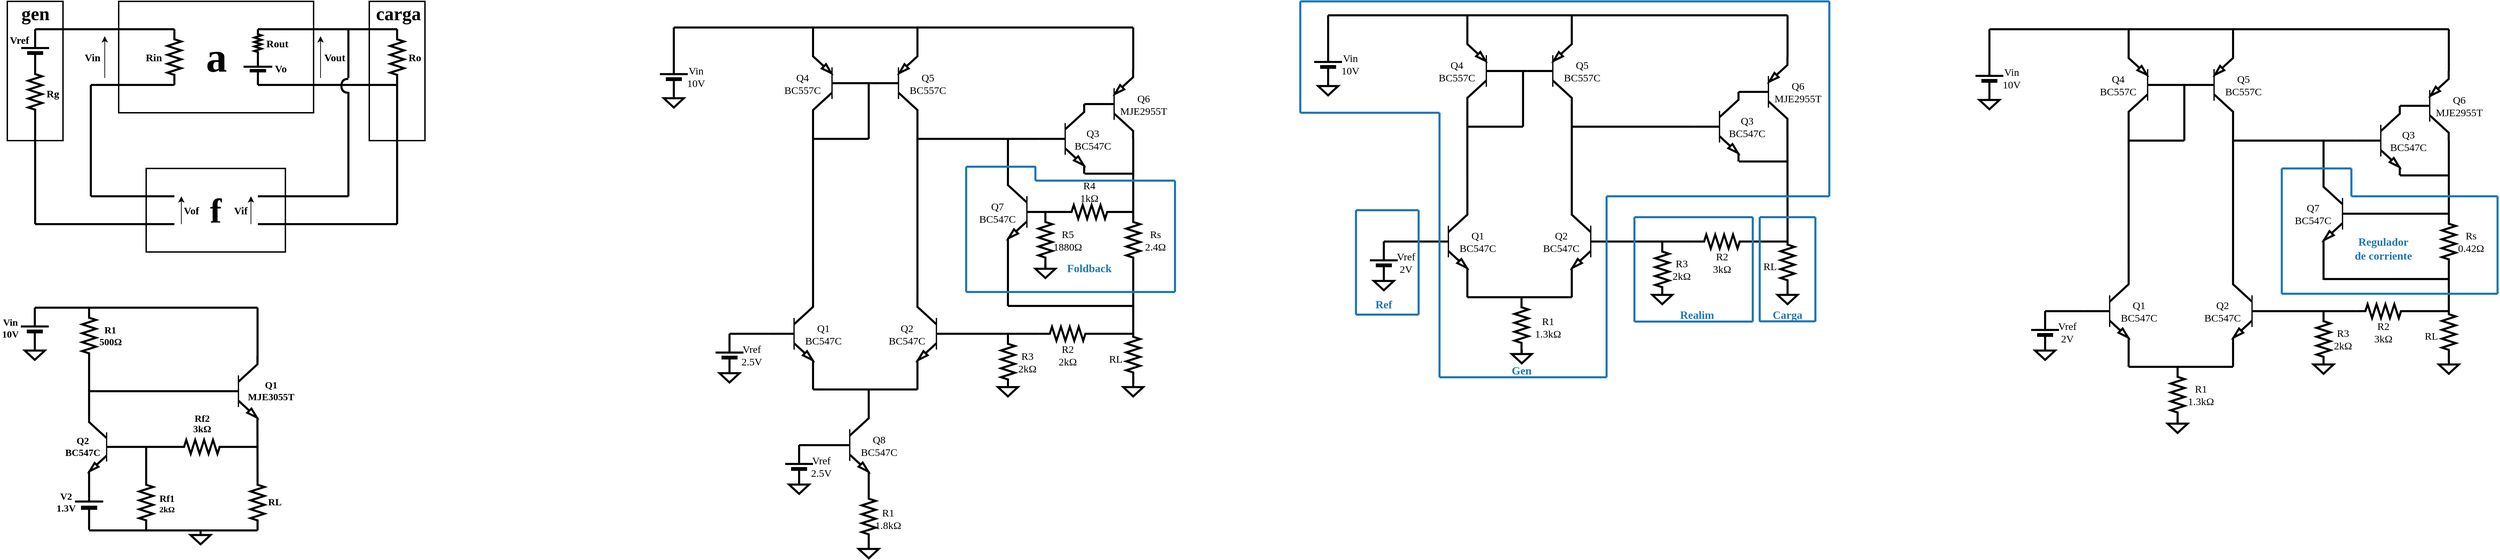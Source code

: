 <mxfile version="26.1.1">
  <diagram name="Página-1" id="L0Rs0itexEbBs3ounPCT">
    <mxGraphModel dx="1301" dy="708" grid="0" gridSize="10" guides="1" tooltips="1" connect="1" arrows="1" fold="1" page="1" pageScale="1" pageWidth="16000" pageHeight="12000" math="0" shadow="0">
      <root>
        <mxCell id="0" />
        <mxCell id="1" parent="0" />
        <mxCell id="iTf2nIuXYR94NIQKGG5_-5" value="&lt;div style=&quot;text-align: justify;&quot;&gt;&lt;span style=&quot;font-size: 60px; background-color: transparent; color: light-dark(rgb(0, 0, 0), rgb(255, 255, 255));&quot;&gt;&lt;b style=&quot;&quot;&gt;&lt;font&gt;a&lt;/font&gt;&lt;/b&gt;&lt;/span&gt;&lt;/div&gt;" style="rounded=0;whiteSpace=wrap;html=1;strokeWidth=2;portConstraintRotation=0;fontFamily=Times New Roman;" parent="1" vertex="1">
          <mxGeometry x="202.5" y="40" width="280" height="160" as="geometry" />
        </mxCell>
        <mxCell id="iTf2nIuXYR94NIQKGG5_-6" value="&lt;div style=&quot;text-align: left; padding-bottom: 165px;&quot;&gt;&lt;span style=&quot;background-color: transparent; color: light-dark(rgb(0, 0, 0), rgb(255, 255, 255));&quot;&gt;&lt;font&gt;&lt;b&gt;gen&lt;/b&gt;&lt;/font&gt;&lt;/span&gt;&lt;/div&gt;&lt;div&gt;&lt;/div&gt;" style="rounded=0;whiteSpace=wrap;html=1;strokeWidth=2;portConstraintRotation=0;fontFamily=Times New Roman;fontSize=27;" parent="1" vertex="1">
          <mxGeometry x="42.5" y="40" width="80" height="200" as="geometry" />
        </mxCell>
        <mxCell id="iTf2nIuXYR94NIQKGG5_-7" value="&lt;div style=&quot;text-align: left; padding-bottom: 165px; padding-right: 0px; padding-left: 3px;&quot;&gt;&lt;b style=&quot;background-color: transparent; color: light-dark(rgb(0, 0, 0), rgb(255, 255, 255));&quot;&gt;&lt;font&gt;carga&lt;/font&gt;&lt;/b&gt;&lt;/div&gt;" style="rounded=0;whiteSpace=wrap;html=1;strokeWidth=2;portConstraintRotation=0;fontFamily=Times New Roman;fontSize=27;" parent="1" vertex="1">
          <mxGeometry x="562.5" y="40" width="80" height="200" as="geometry" />
        </mxCell>
        <mxCell id="iTf2nIuXYR94NIQKGG5_-8" value="&lt;font style=&quot;font-size: 50px;&quot;&gt;&lt;b style=&quot;&quot;&gt;f&lt;/b&gt;&lt;/font&gt;" style="rounded=0;whiteSpace=wrap;html=1;strokeWidth=2;portConstraintRotation=0;fontFamily=Times New Roman;" parent="1" vertex="1">
          <mxGeometry x="242" y="280" width="200" height="120" as="geometry" />
        </mxCell>
        <mxCell id="iTf2nIuXYR94NIQKGG5_-9" value="" style="endArrow=none;html=1;rounded=0;strokeWidth=3;" parent="1" edge="1">
          <mxGeometry width="50" height="50" relative="1" as="geometry">
            <mxPoint x="82.5" y="360" as="sourcePoint" />
            <mxPoint x="82.5" y="200" as="targetPoint" />
          </mxGeometry>
        </mxCell>
        <mxCell id="iTf2nIuXYR94NIQKGG5_-10" value="" style="endArrow=none;html=1;rounded=0;strokeWidth=3;" parent="1" edge="1">
          <mxGeometry width="50" height="50" relative="1" as="geometry">
            <mxPoint x="82.5" y="360" as="sourcePoint" />
            <mxPoint x="282.5" y="360" as="targetPoint" />
          </mxGeometry>
        </mxCell>
        <mxCell id="iTf2nIuXYR94NIQKGG5_-11" value="" style="endArrow=none;html=1;rounded=0;strokeWidth=3;" parent="1" edge="1">
          <mxGeometry width="50" height="50" relative="1" as="geometry">
            <mxPoint x="402.5" y="360" as="sourcePoint" />
            <mxPoint x="602.5" y="360" as="targetPoint" />
          </mxGeometry>
        </mxCell>
        <mxCell id="iTf2nIuXYR94NIQKGG5_-12" value="" style="endArrow=none;html=1;rounded=0;strokeWidth=3;" parent="1" edge="1">
          <mxGeometry width="50" height="50" relative="1" as="geometry">
            <mxPoint x="532.5" y="150" as="sourcePoint" />
            <mxPoint x="532.5" y="80" as="targetPoint" />
            <Array as="points">
              <mxPoint x="532.5" y="140" />
            </Array>
          </mxGeometry>
        </mxCell>
        <mxCell id="iTf2nIuXYR94NIQKGG5_-13" value="" style="endArrow=none;html=1;rounded=0;strokeWidth=3;" parent="1" edge="1">
          <mxGeometry width="50" height="50" relative="1" as="geometry">
            <mxPoint x="102.5" y="80" as="sourcePoint" />
            <mxPoint x="282.5" y="80" as="targetPoint" />
          </mxGeometry>
        </mxCell>
        <mxCell id="iTf2nIuXYR94NIQKGG5_-14" value="" style="endArrow=none;html=1;rounded=0;strokeWidth=3;exitX=0;exitY=0.5;exitDx=0;exitDy=0;exitPerimeter=0;" parent="1" edge="1">
          <mxGeometry width="50" height="50" relative="1" as="geometry">
            <mxPoint x="402.5" y="80" as="sourcePoint" />
            <mxPoint x="602.5" y="80" as="targetPoint" />
          </mxGeometry>
        </mxCell>
        <mxCell id="iTf2nIuXYR94NIQKGG5_-15" value="" style="curved=1;endArrow=none;html=1;rounded=0;endFill=0;strokeWidth=3;" parent="1" edge="1">
          <mxGeometry width="50" height="50" relative="1" as="geometry">
            <mxPoint x="532.5" y="171.25" as="sourcePoint" />
            <mxPoint x="532.5" y="151.25" as="targetPoint" />
            <Array as="points">
              <mxPoint x="522.5" y="171.25" />
              <mxPoint x="522.5" y="151.25" />
            </Array>
          </mxGeometry>
        </mxCell>
        <mxCell id="iTf2nIuXYR94NIQKGG5_-16" value="" style="endArrow=none;html=1;rounded=0;strokeWidth=3;" parent="1" edge="1">
          <mxGeometry width="50" height="50" relative="1" as="geometry">
            <mxPoint x="532.5" y="320" as="sourcePoint" />
            <mxPoint x="532.5" y="170" as="targetPoint" />
            <Array as="points" />
          </mxGeometry>
        </mxCell>
        <mxCell id="iTf2nIuXYR94NIQKGG5_-17" value="" style="endArrow=none;html=1;rounded=0;strokeWidth=3;" parent="1" edge="1">
          <mxGeometry width="50" height="50" relative="1" as="geometry">
            <mxPoint x="402.5" y="160" as="sourcePoint" />
            <mxPoint x="602.5" y="160" as="targetPoint" />
          </mxGeometry>
        </mxCell>
        <mxCell id="iTf2nIuXYR94NIQKGG5_-18" value="" style="endArrow=none;html=1;rounded=0;entryX=1;entryY=0.5;entryDx=0;entryDy=0;entryPerimeter=0;strokeWidth=3;" parent="1" target="iTf2nIuXYR94NIQKGG5_-26" edge="1">
          <mxGeometry width="50" height="50" relative="1" as="geometry">
            <mxPoint x="602.5" y="360" as="sourcePoint" />
            <mxPoint x="602.5" y="200" as="targetPoint" />
          </mxGeometry>
        </mxCell>
        <mxCell id="iTf2nIuXYR94NIQKGG5_-19" value="" style="endArrow=none;html=1;rounded=0;strokeWidth=3;" parent="1" edge="1">
          <mxGeometry width="50" height="50" relative="1" as="geometry">
            <mxPoint x="402.5" y="320" as="sourcePoint" />
            <mxPoint x="532.5" y="320" as="targetPoint" />
          </mxGeometry>
        </mxCell>
        <mxCell id="iTf2nIuXYR94NIQKGG5_-20" value="" style="endArrow=none;html=1;rounded=0;strokeWidth=3;" parent="1" edge="1">
          <mxGeometry width="50" height="50" relative="1" as="geometry">
            <mxPoint x="162.5" y="160" as="sourcePoint" />
            <mxPoint x="282.5" y="160" as="targetPoint" />
          </mxGeometry>
        </mxCell>
        <mxCell id="iTf2nIuXYR94NIQKGG5_-21" value="" style="endArrow=none;html=1;rounded=0;strokeWidth=3;" parent="1" edge="1">
          <mxGeometry width="50" height="50" relative="1" as="geometry">
            <mxPoint x="162.5" y="320" as="sourcePoint" />
            <mxPoint x="162.5" y="160" as="targetPoint" />
          </mxGeometry>
        </mxCell>
        <mxCell id="iTf2nIuXYR94NIQKGG5_-22" value="" style="endArrow=none;html=1;rounded=0;strokeWidth=3;" parent="1" edge="1">
          <mxGeometry width="50" height="50" relative="1" as="geometry">
            <mxPoint x="162.5" y="320" as="sourcePoint" />
            <mxPoint x="282.5" y="320" as="targetPoint" />
          </mxGeometry>
        </mxCell>
        <mxCell id="iTf2nIuXYR94NIQKGG5_-23" value="" style="pointerEvents=1;verticalLabelPosition=bottom;shadow=0;dashed=0;align=center;html=1;verticalAlign=top;shape=mxgraph.electrical.resistors.resistor_2;direction=south;strokeWidth=3;portConstraintRotation=0;" parent="1" vertex="1">
          <mxGeometry x="72.5" y="130" width="20" height="80" as="geometry" />
        </mxCell>
        <mxCell id="iTf2nIuXYR94NIQKGG5_-24" value="" style="verticalLabelPosition=bottom;shadow=0;dashed=0;align=center;fillColor=strokeColor;html=1;verticalAlign=top;strokeWidth=3;shape=mxgraph.electrical.miscellaneous.monocell_battery;rotation=-90;portConstraintRotation=0;" parent="1" vertex="1">
          <mxGeometry x="52.5" y="90" width="60" height="40" as="geometry" />
        </mxCell>
        <mxCell id="iTf2nIuXYR94NIQKGG5_-25" value="" style="endArrow=none;html=1;rounded=0;strokeWidth=3;" parent="1" edge="1">
          <mxGeometry width="50" height="50" relative="1" as="geometry">
            <mxPoint x="82.5" y="80" as="sourcePoint" />
            <mxPoint x="122.5" y="80" as="targetPoint" />
          </mxGeometry>
        </mxCell>
        <mxCell id="iTf2nIuXYR94NIQKGG5_-26" value="" style="pointerEvents=1;verticalLabelPosition=bottom;shadow=0;dashed=0;align=center;html=1;verticalAlign=top;shape=mxgraph.electrical.resistors.resistor_2;direction=south;strokeWidth=3;portConstraintRotation=0;" parent="1" vertex="1">
          <mxGeometry x="592.5" y="80" width="20" height="80" as="geometry" />
        </mxCell>
        <mxCell id="iTf2nIuXYR94NIQKGG5_-27" value="" style="verticalLabelPosition=bottom;shadow=0;dashed=0;align=center;fillColor=strokeColor;html=1;verticalAlign=top;strokeWidth=3;shape=mxgraph.electrical.miscellaneous.monocell_battery;rotation=-90;portConstraintRotation=0;" parent="1" vertex="1">
          <mxGeometry x="378.75" y="115.63" width="47.5" height="41.25" as="geometry" />
        </mxCell>
        <mxCell id="iTf2nIuXYR94NIQKGG5_-28" value="" style="pointerEvents=1;verticalLabelPosition=bottom;shadow=0;dashed=0;align=center;html=1;verticalAlign=top;shape=mxgraph.electrical.resistors.resistor_2;direction=south;strokeWidth=3;portConstraintRotation=0;" parent="1" vertex="1">
          <mxGeometry x="272.5" y="80" width="20" height="80" as="geometry" />
        </mxCell>
        <mxCell id="iTf2nIuXYR94NIQKGG5_-29" value="" style="endArrow=classic;html=1;rounded=0;" parent="1" edge="1">
          <mxGeometry width="50" height="50" relative="1" as="geometry">
            <mxPoint x="292.5" y="360" as="sourcePoint" />
            <mxPoint x="292.5" y="320" as="targetPoint" />
          </mxGeometry>
        </mxCell>
        <mxCell id="iTf2nIuXYR94NIQKGG5_-30" value="" style="endArrow=classic;html=1;rounded=0;" parent="1" edge="1">
          <mxGeometry width="50" height="50" relative="1" as="geometry">
            <mxPoint x="392.5" y="360" as="sourcePoint" />
            <mxPoint x="392.5" y="320" as="targetPoint" />
          </mxGeometry>
        </mxCell>
        <mxCell id="iTf2nIuXYR94NIQKGG5_-31" value="" style="pointerEvents=1;verticalLabelPosition=bottom;shadow=0;dashed=0;align=center;html=1;verticalAlign=top;shape=mxgraph.electrical.resistors.resistor_2;direction=south;strokeWidth=3;" parent="1" vertex="1">
          <mxGeometry x="397.5" y="80" width="10" height="40" as="geometry" />
        </mxCell>
        <mxCell id="iTf2nIuXYR94NIQKGG5_-32" value="Rin" style="text;html=1;align=center;verticalAlign=middle;whiteSpace=wrap;rounded=0;direction=west;rotation=0;fontFamily=Times New Roman;fontStyle=1;fontSize=15;" parent="1" vertex="1">
          <mxGeometry x="222.5" y="105" width="60" height="30" as="geometry" />
        </mxCell>
        <mxCell id="iTf2nIuXYR94NIQKGG5_-33" value="Rout" style="text;html=1;align=center;verticalAlign=middle;whiteSpace=wrap;rounded=0;direction=west;rotation=0;fontFamily=Times New Roman;fontStyle=1;fontSize=15;" parent="1" vertex="1">
          <mxGeometry x="397.5" y="85" width="65" height="30" as="geometry" />
        </mxCell>
        <mxCell id="iTf2nIuXYR94NIQKGG5_-34" value="Vo" style="text;html=1;align=center;verticalAlign=middle;whiteSpace=wrap;rounded=0;direction=west;rotation=0;fontFamily=Times New Roman;fontStyle=1;fontSize=15;" parent="1" vertex="1">
          <mxGeometry x="407.5" y="121.25" width="55" height="30" as="geometry" />
        </mxCell>
        <mxCell id="iTf2nIuXYR94NIQKGG5_-35" value="Vref" style="text;html=1;align=center;verticalAlign=middle;whiteSpace=wrap;rounded=0;direction=west;rotation=0;fontFamily=Times New Roman;fontStyle=1;fontSize=15;" parent="1" vertex="1">
          <mxGeometry x="40" y="80" width="40" height="30" as="geometry" />
        </mxCell>
        <mxCell id="iTf2nIuXYR94NIQKGG5_-36" value="Rg" style="text;html=1;align=center;verticalAlign=middle;whiteSpace=wrap;rounded=0;direction=west;rotation=0;fontFamily=Times New Roman;fontStyle=1;fontSize=15;" parent="1" vertex="1">
          <mxGeometry x="82.5" y="156.88" width="50" height="30" as="geometry" />
        </mxCell>
        <mxCell id="iTf2nIuXYR94NIQKGG5_-37" value="Vof" style="text;html=1;align=center;verticalAlign=middle;whiteSpace=wrap;rounded=0;direction=west;rotation=0;fontFamily=Times New Roman;fontStyle=1;fontSize=15;" parent="1" vertex="1">
          <mxGeometry x="276.5" y="325" width="60" height="30" as="geometry" />
        </mxCell>
        <mxCell id="iTf2nIuXYR94NIQKGG5_-38" value="Vif" style="text;html=1;align=center;verticalAlign=middle;whiteSpace=wrap;rounded=0;direction=west;rotation=0;fontFamily=Times New Roman;fontStyle=1;fontSize=15;" parent="1" vertex="1">
          <mxGeometry x="347.5" y="325" width="60" height="30" as="geometry" />
        </mxCell>
        <mxCell id="iTf2nIuXYR94NIQKGG5_-39" value="Ro" style="text;html=1;align=center;verticalAlign=middle;whiteSpace=wrap;rounded=0;direction=west;rotation=0;fontFamily=Times New Roman;fontStyle=1;fontSize=15;" parent="1" vertex="1">
          <mxGeometry x="602.5" y="105" width="50" height="30" as="geometry" />
        </mxCell>
        <mxCell id="iTf2nIuXYR94NIQKGG5_-40" value="" style="endArrow=classic;html=1;rounded=0;" parent="1" edge="1">
          <mxGeometry width="50" height="50" relative="1" as="geometry">
            <mxPoint x="182.5" y="150" as="sourcePoint" />
            <mxPoint x="182.5" y="90" as="targetPoint" />
          </mxGeometry>
        </mxCell>
        <mxCell id="iTf2nIuXYR94NIQKGG5_-41" value="" style="endArrow=classic;html=1;rounded=0;" parent="1" edge="1">
          <mxGeometry width="50" height="50" relative="1" as="geometry">
            <mxPoint x="492.5" y="150" as="sourcePoint" />
            <mxPoint x="492.5" y="90" as="targetPoint" />
          </mxGeometry>
        </mxCell>
        <mxCell id="iTf2nIuXYR94NIQKGG5_-42" value="Vin" style="text;html=1;align=center;verticalAlign=middle;whiteSpace=wrap;rounded=0;direction=west;rotation=0;fontFamily=Times New Roman;fontStyle=1;fontSize=15;" parent="1" vertex="1">
          <mxGeometry x="145" y="105" width="40" height="30" as="geometry" />
        </mxCell>
        <mxCell id="iTf2nIuXYR94NIQKGG5_-43" value="Vout" style="text;html=1;align=center;verticalAlign=middle;whiteSpace=wrap;rounded=0;direction=west;rotation=0;fontFamily=Times New Roman;fontStyle=1;fontSize=15;" parent="1" vertex="1">
          <mxGeometry x="492.5" y="105" width="40" height="30" as="geometry" />
        </mxCell>
        <mxCell id="iTf2nIuXYR94NIQKGG5_-44" value="" style="verticalLabelPosition=bottom;shadow=0;dashed=0;align=center;html=1;verticalAlign=top;shape=mxgraph.electrical.transistors.npn_transistor_5;portConstraintRotation=0;strokeWidth=3;" parent="1" vertex="1">
          <mxGeometry x="338" y="550" width="64" height="100" as="geometry" />
        </mxCell>
        <mxCell id="iTf2nIuXYR94NIQKGG5_-45" value="" style="pointerEvents=1;verticalLabelPosition=bottom;shadow=0;dashed=0;align=center;html=1;verticalAlign=top;shape=mxgraph.electrical.resistors.resistor_2;direction=south;strokeWidth=3;portConstraintRotation=0;" parent="1" vertex="1">
          <mxGeometry x="392" y="720" width="20" height="80" as="geometry" />
        </mxCell>
        <mxCell id="iTf2nIuXYR94NIQKGG5_-46" value="" style="endArrow=none;html=1;rounded=0;entryX=1;entryY=1;entryDx=0;entryDy=0;entryPerimeter=0;strokeWidth=3;" parent="1" target="iTf2nIuXYR94NIQKGG5_-44" edge="1">
          <mxGeometry width="50" height="50" relative="1" as="geometry">
            <mxPoint x="402" y="720" as="sourcePoint" />
            <mxPoint x="452" y="670" as="targetPoint" />
          </mxGeometry>
        </mxCell>
        <mxCell id="iTf2nIuXYR94NIQKGG5_-47" value="" style="pointerEvents=1;verticalLabelPosition=bottom;shadow=0;dashed=0;align=center;html=1;verticalAlign=top;shape=mxgraph.electrical.resistors.resistor_2;direction=west;strokeWidth=3;portConstraintRotation=0;" parent="1" vertex="1">
          <mxGeometry x="282" y="670" width="80" height="20" as="geometry" />
        </mxCell>
        <mxCell id="iTf2nIuXYR94NIQKGG5_-48" value="" style="pointerEvents=1;verticalLabelPosition=bottom;shadow=0;dashed=0;align=center;html=1;verticalAlign=top;shape=mxgraph.electrical.resistors.resistor_2;direction=south;strokeWidth=3;portConstraintRotation=0;" parent="1" vertex="1">
          <mxGeometry x="232" y="720" width="20" height="80" as="geometry" />
        </mxCell>
        <mxCell id="iTf2nIuXYR94NIQKGG5_-49" value="" style="endArrow=none;html=1;rounded=0;strokeWidth=3;" parent="1" edge="1">
          <mxGeometry width="50" height="50" relative="1" as="geometry">
            <mxPoint x="212" y="680" as="sourcePoint" />
            <mxPoint x="282" y="680" as="targetPoint" />
          </mxGeometry>
        </mxCell>
        <mxCell id="iTf2nIuXYR94NIQKGG5_-50" value="" style="endArrow=none;html=1;rounded=0;strokeWidth=3;" parent="1" edge="1">
          <mxGeometry width="50" height="50" relative="1" as="geometry">
            <mxPoint x="242" y="720" as="sourcePoint" />
            <mxPoint x="242" y="680" as="targetPoint" />
          </mxGeometry>
        </mxCell>
        <mxCell id="iTf2nIuXYR94NIQKGG5_-51" value="" style="endArrow=none;html=1;rounded=0;exitX=0;exitY=0.5;exitDx=0;exitDy=0;exitPerimeter=0;strokeWidth=3;" parent="1" source="iTf2nIuXYR94NIQKGG5_-47" edge="1">
          <mxGeometry width="50" height="50" relative="1" as="geometry">
            <mxPoint x="352" y="730" as="sourcePoint" />
            <mxPoint x="402" y="680" as="targetPoint" />
          </mxGeometry>
        </mxCell>
        <mxCell id="iTf2nIuXYR94NIQKGG5_-52" value="" style="verticalLabelPosition=bottom;shadow=0;dashed=0;align=center;html=1;verticalAlign=top;shape=mxgraph.electrical.transistors.npn_transistor_5;portConstraintRotation=0;rotation=-180;strokeWidth=3;flipV=1;" parent="1" vertex="1">
          <mxGeometry x="160" y="630" width="58.75" height="100" as="geometry" />
        </mxCell>
        <mxCell id="iTf2nIuXYR94NIQKGG5_-53" value="" style="pointerEvents=1;verticalLabelPosition=bottom;shadow=0;dashed=0;align=center;html=1;verticalAlign=top;shape=mxgraph.electrical.resistors.resistor_2;direction=south;strokeWidth=3;portConstraintRotation=0;" parent="1" vertex="1">
          <mxGeometry x="150" y="480" width="20" height="80" as="geometry" />
        </mxCell>
        <mxCell id="iTf2nIuXYR94NIQKGG5_-54" value="" style="endArrow=none;html=1;rounded=0;strokeWidth=3;" parent="1" edge="1">
          <mxGeometry width="50" height="50" relative="1" as="geometry">
            <mxPoint x="160" y="600" as="sourcePoint" />
            <mxPoint x="346" y="600" as="targetPoint" />
          </mxGeometry>
        </mxCell>
        <mxCell id="iTf2nIuXYR94NIQKGG5_-56" value="" style="endArrow=none;html=1;rounded=0;strokeWidth=3;" parent="1" edge="1">
          <mxGeometry width="50" height="50" relative="1" as="geometry">
            <mxPoint x="402" y="560" as="sourcePoint" />
            <mxPoint x="402" y="480" as="targetPoint" />
          </mxGeometry>
        </mxCell>
        <mxCell id="iTf2nIuXYR94NIQKGG5_-57" value="" style="endArrow=none;html=1;rounded=0;strokeWidth=3;" parent="1" edge="1">
          <mxGeometry width="50" height="50" relative="1" as="geometry">
            <mxPoint x="82" y="480" as="sourcePoint" />
            <mxPoint x="402" y="480" as="targetPoint" />
          </mxGeometry>
        </mxCell>
        <mxCell id="iTf2nIuXYR94NIQKGG5_-58" value="" style="verticalLabelPosition=bottom;shadow=0;dashed=0;align=center;fillColor=strokeColor;html=1;verticalAlign=top;strokeWidth=3;shape=mxgraph.electrical.miscellaneous.monocell_battery;rotation=-90;portConstraintRotation=0;" parent="1" vertex="1">
          <mxGeometry x="52" y="490" width="60" height="40" as="geometry" />
        </mxCell>
        <mxCell id="iTf2nIuXYR94NIQKGG5_-61" value="" style="verticalLabelPosition=bottom;shadow=0;dashed=0;align=center;fillColor=strokeColor;html=1;verticalAlign=top;strokeWidth=3;shape=mxgraph.electrical.miscellaneous.monocell_battery;rotation=-90;portConstraintRotation=0;" parent="1" vertex="1">
          <mxGeometry x="123" y="742" width="74" height="40.5" as="geometry" />
        </mxCell>
        <mxCell id="iTf2nIuXYR94NIQKGG5_-62" value="" style="endArrow=none;html=1;rounded=0;entryX=1;entryY=0.5;entryDx=0;entryDy=0;entryPerimeter=0;strokeWidth=3;" parent="1" target="iTf2nIuXYR94NIQKGG5_-45" edge="1">
          <mxGeometry width="50" height="50" relative="1" as="geometry">
            <mxPoint x="160" y="800" as="sourcePoint" />
            <mxPoint x="212" y="750" as="targetPoint" />
          </mxGeometry>
        </mxCell>
        <mxCell id="iTf2nIuXYR94NIQKGG5_-64" value="&lt;font&gt;Q1&lt;/font&gt;&lt;div&gt;&lt;font&gt;MJE3055T&lt;/font&gt;&lt;/div&gt;" style="rounded=0;whiteSpace=wrap;html=1;fillColor=none;strokeColor=none;fontStyle=1;fontFamily=Times New Roman;fontSize=14;" parent="1" vertex="1">
          <mxGeometry x="390" y="590" width="62.5" height="20" as="geometry" />
        </mxCell>
        <mxCell id="iTf2nIuXYR94NIQKGG5_-65" value="&lt;font&gt;Q2&lt;/font&gt;&lt;div&gt;&lt;font&gt;BC547C&lt;/font&gt;&lt;/div&gt;" style="rounded=0;whiteSpace=wrap;html=1;fillColor=none;strokeColor=none;fontStyle=1;fontFamily=Times New Roman;fontSize=14;" parent="1" vertex="1">
          <mxGeometry x="120" y="670" width="62" height="20" as="geometry" />
        </mxCell>
        <mxCell id="iTf2nIuXYR94NIQKGG5_-66" value="&lt;font&gt;Vin&lt;/font&gt;&lt;div&gt;&lt;font&gt;10V&lt;/font&gt;&lt;/div&gt;" style="rounded=0;whiteSpace=wrap;html=1;fillColor=none;strokeColor=none;fontStyle=1;fontFamily=Times New Roman;fontSize=14;" parent="1" vertex="1">
          <mxGeometry x="32" y="495" width="30" height="30" as="geometry" />
        </mxCell>
        <mxCell id="iTf2nIuXYR94NIQKGG5_-67" value="&lt;font&gt;R1&lt;/font&gt;" style="rounded=0;whiteSpace=wrap;html=1;fillColor=none;strokeColor=none;fontStyle=1;fontFamily=Times New Roman;fontSize=14;" parent="1" vertex="1">
          <mxGeometry x="178.5" y="505" width="23" height="15" as="geometry" />
        </mxCell>
        <mxCell id="iTf2nIuXYR94NIQKGG5_-68" value="&lt;font&gt;Rf2&lt;/font&gt;" style="rounded=0;whiteSpace=wrap;html=1;fillColor=none;strokeColor=none;fontStyle=1;fontFamily=Times New Roman;fontSize=14;" parent="1" vertex="1">
          <mxGeometry x="309.5" y="630" width="25" height="20" as="geometry" />
        </mxCell>
        <mxCell id="iTf2nIuXYR94NIQKGG5_-69" value="&lt;font&gt;Rf1&lt;/font&gt;" style="rounded=0;whiteSpace=wrap;html=1;fillColor=none;strokeColor=none;fontStyle=1;fontFamily=Times New Roman;fontSize=14;" parent="1" vertex="1">
          <mxGeometry x="262" y="745" width="20" height="20" as="geometry" />
        </mxCell>
        <mxCell id="iTf2nIuXYR94NIQKGG5_-70" value="&lt;font&gt;RL&lt;/font&gt;" style="rounded=0;whiteSpace=wrap;html=1;fillColor=none;strokeColor=none;fontStyle=1;fontFamily=Times New Roman;fontSize=14;" parent="1" vertex="1">
          <mxGeometry x="412" y="745" width="30" height="30" as="geometry" />
        </mxCell>
        <mxCell id="iTf2nIuXYR94NIQKGG5_-71" value="&lt;font&gt;V2&lt;/font&gt;&lt;div&gt;&lt;font&gt;1.3V&lt;/font&gt;&lt;/div&gt;" style="rounded=0;whiteSpace=wrap;html=1;fillColor=none;strokeColor=none;fontStyle=1;fontFamily=Times New Roman;fontSize=14;" parent="1" vertex="1">
          <mxGeometry x="112" y="745" width="30" height="30" as="geometry" />
        </mxCell>
        <mxCell id="iTf2nIuXYR94NIQKGG5_-72" value="&lt;font&gt;3kΩ&lt;/font&gt;" style="rounded=0;whiteSpace=wrap;html=1;fillColor=none;strokeColor=none;fontStyle=1;fontFamily=Times New Roman;fontSize=14;" parent="1" vertex="1">
          <mxGeometry x="309.5" y="650" width="25" height="10" as="geometry" />
        </mxCell>
        <mxCell id="iTf2nIuXYR94NIQKGG5_-73" value="&lt;font face=&quot;Comic Sans MS&quot;&gt;2kΩ&lt;/font&gt;" style="rounded=0;whiteSpace=wrap;html=1;fillColor=none;strokeColor=none;fontStyle=1" parent="1" vertex="1">
          <mxGeometry x="262" y="760" width="20" height="20" as="geometry" />
        </mxCell>
        <mxCell id="iTf2nIuXYR94NIQKGG5_-74" value="&lt;font&gt;500Ω&lt;/font&gt;" style="rounded=0;whiteSpace=wrap;html=1;fillColor=none;strokeColor=none;fontStyle=1;fontFamily=Times New Roman;fontSize=14;" parent="1" vertex="1">
          <mxGeometry x="178.5" y="520" width="23.5" height="20" as="geometry" />
        </mxCell>
        <mxCell id="iTf2nIuXYR94NIQKGG5_-75" value="" style="endArrow=none;html=1;rounded=0;strokeWidth=3;" parent="1" target="iTf2nIuXYR94NIQKGG5_-53" edge="1">
          <mxGeometry width="50" height="50" relative="1" as="geometry">
            <mxPoint x="160" y="640" as="sourcePoint" />
            <mxPoint x="210" y="590" as="targetPoint" />
          </mxGeometry>
        </mxCell>
        <mxCell id="iTf2nIuXYR94NIQKGG5_-77" value="" style="verticalLabelPosition=bottom;shadow=0;dashed=0;align=center;fillColor=strokeColor;html=1;verticalAlign=top;strokeWidth=3;shape=mxgraph.electrical.miscellaneous.monocell_battery;rotation=-90;portConstraintRotation=0;" parent="1" vertex="1">
          <mxGeometry x="970" y="127.5" width="60" height="40" as="geometry" />
        </mxCell>
        <mxCell id="iTf2nIuXYR94NIQKGG5_-78" value="" style="endArrow=none;html=1;rounded=0;strokeWidth=3;" parent="1" edge="1">
          <mxGeometry width="50" height="50" relative="1" as="geometry">
            <mxPoint x="1000" y="117.5" as="sourcePoint" />
            <mxPoint x="1000" y="77.5" as="targetPoint" />
          </mxGeometry>
        </mxCell>
        <mxCell id="iTf2nIuXYR94NIQKGG5_-82" value="" style="verticalLabelPosition=bottom;shadow=0;dashed=0;align=center;html=1;verticalAlign=top;shape=mxgraph.electrical.transistors.pnp_transistor_5;strokeWidth=3;" parent="1" vertex="1">
          <mxGeometry x="1286.2" y="107.5" width="64" height="100" as="geometry" />
        </mxCell>
        <mxCell id="iTf2nIuXYR94NIQKGG5_-83" value="" style="verticalLabelPosition=bottom;shadow=0;dashed=0;align=center;html=1;verticalAlign=top;shape=mxgraph.electrical.transistors.pnp_transistor_5;flipH=1;strokeWidth=3;" parent="1" vertex="1">
          <mxGeometry x="1199.81" y="107.5" width="64" height="100" as="geometry" />
        </mxCell>
        <mxCell id="iTf2nIuXYR94NIQKGG5_-84" value="" style="endArrow=none;html=1;rounded=0;entryX=0;entryY=0.5;entryDx=0;entryDy=0;entryPerimeter=0;strokeWidth=3;" parent="1" target="iTf2nIuXYR94NIQKGG5_-82" edge="1">
          <mxGeometry width="50" height="50" relative="1" as="geometry">
            <mxPoint x="1250" y="157.5" as="sourcePoint" />
            <mxPoint x="1300" y="107.5" as="targetPoint" />
          </mxGeometry>
        </mxCell>
        <mxCell id="iTf2nIuXYR94NIQKGG5_-85" value="" style="endArrow=none;html=1;rounded=0;strokeWidth=3;" parent="1" edge="1">
          <mxGeometry width="50" height="50" relative="1" as="geometry">
            <mxPoint x="1000" y="77.5" as="sourcePoint" />
            <mxPoint x="1660" y="77.5" as="targetPoint" />
          </mxGeometry>
        </mxCell>
        <mxCell id="iTf2nIuXYR94NIQKGG5_-86" value="" style="endArrow=none;html=1;rounded=0;strokeWidth=3;" parent="1" edge="1">
          <mxGeometry width="50" height="50" relative="1" as="geometry">
            <mxPoint x="1200" y="117.5" as="sourcePoint" />
            <mxPoint x="1200" y="77.5" as="targetPoint" />
          </mxGeometry>
        </mxCell>
        <mxCell id="iTf2nIuXYR94NIQKGG5_-87" value="" style="endArrow=none;html=1;rounded=0;strokeWidth=3;" parent="1" edge="1">
          <mxGeometry width="50" height="50" relative="1" as="geometry">
            <mxPoint x="1350" y="117.5" as="sourcePoint" />
            <mxPoint x="1350" y="77.5" as="targetPoint" />
          </mxGeometry>
        </mxCell>
        <mxCell id="iTf2nIuXYR94NIQKGG5_-88" value="" style="endArrow=none;html=1;rounded=0;exitX=1;exitY=0;exitDx=0;exitDy=0;exitPerimeter=0;strokeWidth=3;" parent="1" source="iTf2nIuXYR94NIQKGG5_-111" edge="1">
          <mxGeometry width="50" height="50" relative="1" as="geometry">
            <mxPoint x="1350" y="417.5" as="sourcePoint" />
            <mxPoint x="1350" y="197.5" as="targetPoint" />
          </mxGeometry>
        </mxCell>
        <mxCell id="iTf2nIuXYR94NIQKGG5_-89" value="" style="verticalLabelPosition=bottom;shadow=0;dashed=0;align=center;html=1;verticalAlign=top;shape=mxgraph.electrical.transistors.npn_transistor_5;strokeWidth=3;" parent="1" vertex="1">
          <mxGeometry x="1525.7" y="187.5" width="64" height="100" as="geometry" />
        </mxCell>
        <mxCell id="iTf2nIuXYR94NIQKGG5_-90" value="" style="verticalLabelPosition=bottom;shadow=0;dashed=0;align=center;html=1;verticalAlign=top;shape=mxgraph.electrical.transistors.pnp_transistor_5;flipH=0;strokeWidth=3;" parent="1" vertex="1">
          <mxGeometry x="1596" y="137.5" width="64" height="100" as="geometry" />
        </mxCell>
        <mxCell id="iTf2nIuXYR94NIQKGG5_-91" value="" style="endArrow=none;html=1;rounded=0;entryX=0.063;entryY=0.5;entryDx=0;entryDy=0;entryPerimeter=0;strokeWidth=3;" parent="1" target="iTf2nIuXYR94NIQKGG5_-90" edge="1">
          <mxGeometry width="50" height="50" relative="1" as="geometry">
            <mxPoint x="1589.7" y="187.5" as="sourcePoint" />
            <mxPoint x="1589.7" y="137.5" as="targetPoint" />
          </mxGeometry>
        </mxCell>
        <mxCell id="iTf2nIuXYR94NIQKGG5_-92" value="" style="endArrow=none;html=1;rounded=0;entryX=0;entryY=0.5;entryDx=0;entryDy=0;entryPerimeter=0;strokeWidth=3;" parent="1" target="iTf2nIuXYR94NIQKGG5_-89" edge="1">
          <mxGeometry width="50" height="50" relative="1" as="geometry">
            <mxPoint x="1350" y="237.5" as="sourcePoint" />
            <mxPoint x="1400" y="187.5" as="targetPoint" />
          </mxGeometry>
        </mxCell>
        <mxCell id="iTf2nIuXYR94NIQKGG5_-94" value="" style="verticalLabelPosition=bottom;shadow=0;dashed=0;align=center;html=1;verticalAlign=top;shape=mxgraph.electrical.transistors.npn_transistor_5;flipH=1;strokeWidth=3;" parent="1" vertex="1">
          <mxGeometry x="1479.8" y="292.5" width="64" height="100" as="geometry" />
        </mxCell>
        <mxCell id="iTf2nIuXYR94NIQKGG5_-95" value="" style="endArrow=none;html=1;rounded=0;strokeWidth=3;" parent="1" edge="1">
          <mxGeometry width="50" height="50" relative="1" as="geometry">
            <mxPoint x="1480" y="297.5" as="sourcePoint" />
            <mxPoint x="1480" y="237.5" as="targetPoint" />
          </mxGeometry>
        </mxCell>
        <mxCell id="iTf2nIuXYR94NIQKGG5_-96" value="" style="endArrow=none;html=1;rounded=0;strokeWidth=3;" parent="1" edge="1">
          <mxGeometry width="50" height="50" relative="1" as="geometry">
            <mxPoint x="1590" y="287.5" as="sourcePoint" />
            <mxPoint x="1660" y="287.5" as="targetPoint" />
          </mxGeometry>
        </mxCell>
        <mxCell id="iTf2nIuXYR94NIQKGG5_-98" value="" style="pointerEvents=1;verticalLabelPosition=bottom;shadow=0;dashed=0;align=center;html=1;verticalAlign=top;shape=mxgraph.electrical.resistors.resistor_2;direction=south;strokeWidth=3;" parent="1" vertex="1">
          <mxGeometry x="1523.8" y="342.5" width="20" height="80" as="geometry" />
        </mxCell>
        <mxCell id="iTf2nIuXYR94NIQKGG5_-99" value="" style="pointerEvents=1;verticalLabelPosition=bottom;shadow=0;dashed=0;align=center;html=1;verticalAlign=top;shape=mxgraph.electrical.resistors.resistor_2;direction=south;strokeWidth=3;" parent="1" vertex="1">
          <mxGeometry x="1650" y="342.5" width="20" height="80" as="geometry" />
        </mxCell>
        <mxCell id="iTf2nIuXYR94NIQKGG5_-100" value="" style="pointerEvents=1;verticalLabelPosition=bottom;shadow=0;dashed=0;align=center;html=1;verticalAlign=top;shape=mxgraph.electrical.resistors.resistor_2;direction=west;strokeWidth=3;" parent="1" vertex="1">
          <mxGeometry x="1557" y="332.5" width="80" height="20" as="geometry" />
        </mxCell>
        <mxCell id="iTf2nIuXYR94NIQKGG5_-101" value="" style="endArrow=none;html=1;rounded=0;strokeWidth=3;" parent="1" edge="1">
          <mxGeometry width="50" height="50" relative="1" as="geometry">
            <mxPoint x="1630" y="342.5" as="sourcePoint" />
            <mxPoint x="1660" y="342.5" as="targetPoint" />
          </mxGeometry>
        </mxCell>
        <mxCell id="iTf2nIuXYR94NIQKGG5_-102" value="" style="endArrow=none;html=1;rounded=0;exitX=0;exitY=0.5;exitDx=0;exitDy=0;exitPerimeter=0;strokeWidth=3;" parent="1" source="iTf2nIuXYR94NIQKGG5_-99" edge="1">
          <mxGeometry width="50" height="50" relative="1" as="geometry">
            <mxPoint x="1610" y="287.5" as="sourcePoint" />
            <mxPoint x="1660" y="237.5" as="targetPoint" />
          </mxGeometry>
        </mxCell>
        <mxCell id="iTf2nIuXYR94NIQKGG5_-103" value="" style="endArrow=none;html=1;rounded=0;entryX=1;entryY=0.5;entryDx=0;entryDy=0;entryPerimeter=0;strokeWidth=3;" parent="1" target="iTf2nIuXYR94NIQKGG5_-100" edge="1">
          <mxGeometry width="50" height="50" relative="1" as="geometry">
            <mxPoint x="1532.7" y="342.5" as="sourcePoint" />
            <mxPoint x="1582.7" y="292.5" as="targetPoint" />
          </mxGeometry>
        </mxCell>
        <mxCell id="iTf2nIuXYR94NIQKGG5_-104" value="" style="pointerEvents=1;verticalLabelPosition=bottom;shadow=0;dashed=0;align=center;html=1;verticalAlign=top;shape=mxgraph.electrical.signal_sources.signal_ground;strokeWidth=3;" parent="1" vertex="1">
          <mxGeometry x="1519.45" y="417.5" width="28.7" height="20" as="geometry" />
        </mxCell>
        <mxCell id="iTf2nIuXYR94NIQKGG5_-105" value="" style="endArrow=none;html=1;rounded=0;strokeWidth=3;" parent="1" edge="1">
          <mxGeometry width="50" height="50" relative="1" as="geometry">
            <mxPoint x="1480" y="477.5" as="sourcePoint" />
            <mxPoint x="1480" y="387.5" as="targetPoint" />
          </mxGeometry>
        </mxCell>
        <mxCell id="iTf2nIuXYR94NIQKGG5_-106" value="" style="endArrow=none;html=1;rounded=0;strokeWidth=3;" parent="1" edge="1">
          <mxGeometry width="50" height="50" relative="1" as="geometry">
            <mxPoint x="1480" y="477.5" as="sourcePoint" />
            <mxPoint x="1660" y="477.5" as="targetPoint" />
          </mxGeometry>
        </mxCell>
        <mxCell id="iTf2nIuXYR94NIQKGG5_-107" value="" style="endArrow=none;html=1;rounded=0;strokeWidth=3;" parent="1" edge="1">
          <mxGeometry width="50" height="50" relative="1" as="geometry">
            <mxPoint x="1660" y="517.5" as="sourcePoint" />
            <mxPoint x="1660" y="417.5" as="targetPoint" />
          </mxGeometry>
        </mxCell>
        <mxCell id="iTf2nIuXYR94NIQKGG5_-108" value="" style="pointerEvents=1;verticalLabelPosition=bottom;shadow=0;dashed=0;align=center;html=1;verticalAlign=top;shape=mxgraph.electrical.resistors.resistor_2;direction=south;strokeWidth=3;" parent="1" vertex="1">
          <mxGeometry x="1650" y="507.5" width="20" height="80" as="geometry" />
        </mxCell>
        <mxCell id="iTf2nIuXYR94NIQKGG5_-109" value="" style="pointerEvents=1;verticalLabelPosition=bottom;shadow=0;dashed=0;align=center;html=1;verticalAlign=top;shape=mxgraph.electrical.resistors.resistor_2;direction=west;strokeWidth=3;" parent="1" vertex="1">
          <mxGeometry x="1525.7" y="507.5" width="80" height="20" as="geometry" />
        </mxCell>
        <mxCell id="iTf2nIuXYR94NIQKGG5_-110" value="" style="pointerEvents=1;verticalLabelPosition=bottom;shadow=0;dashed=0;align=center;html=1;verticalAlign=top;shape=mxgraph.electrical.resistors.resistor_2;direction=south;strokeWidth=3;" parent="1" vertex="1">
          <mxGeometry x="1470" y="517.5" width="20" height="80" as="geometry" />
        </mxCell>
        <mxCell id="iTf2nIuXYR94NIQKGG5_-111" value="" style="verticalLabelPosition=bottom;shadow=0;dashed=0;align=center;html=1;verticalAlign=top;shape=mxgraph.electrical.transistors.npn_transistor_5;flipH=1;strokeWidth=3;" parent="1" vertex="1">
          <mxGeometry x="1349.81" y="467.5" width="64" height="100" as="geometry" />
        </mxCell>
        <mxCell id="iTf2nIuXYR94NIQKGG5_-112" value="" style="endArrow=none;html=1;rounded=0;entryX=1;entryY=0.5;entryDx=0;entryDy=0;entryPerimeter=0;strokeWidth=3;" parent="1" target="iTf2nIuXYR94NIQKGG5_-109" edge="1">
          <mxGeometry width="50" height="50" relative="1" as="geometry">
            <mxPoint x="1410" y="517.5" as="sourcePoint" />
            <mxPoint x="1460" y="467.5" as="targetPoint" />
          </mxGeometry>
        </mxCell>
        <mxCell id="iTf2nIuXYR94NIQKGG5_-113" value="" style="endArrow=none;html=1;rounded=0;entryX=0.125;entryY=0.5;entryDx=0;entryDy=0;entryPerimeter=0;strokeWidth=3;" parent="1" target="iTf2nIuXYR94NIQKGG5_-108" edge="1">
          <mxGeometry width="50" height="50" relative="1" as="geometry">
            <mxPoint x="1600" y="517.5" as="sourcePoint" />
            <mxPoint x="1650" y="467.5" as="targetPoint" />
          </mxGeometry>
        </mxCell>
        <mxCell id="iTf2nIuXYR94NIQKGG5_-114" value="" style="verticalLabelPosition=bottom;shadow=0;dashed=0;align=center;html=1;verticalAlign=top;shape=mxgraph.electrical.transistors.npn_transistor_5;strokeWidth=3;" parent="1" vertex="1">
          <mxGeometry x="1136.2" y="467.5" width="64" height="100" as="geometry" />
        </mxCell>
        <mxCell id="iTf2nIuXYR94NIQKGG5_-115" value="" style="endArrow=none;html=1;rounded=0;exitX=1;exitY=0;exitDx=0;exitDy=0;exitPerimeter=0;strokeWidth=3;" parent="1" source="iTf2nIuXYR94NIQKGG5_-114" edge="1">
          <mxGeometry width="50" height="50" relative="1" as="geometry">
            <mxPoint x="1150" y="247.5" as="sourcePoint" />
            <mxPoint x="1200" y="197.5" as="targetPoint" />
          </mxGeometry>
        </mxCell>
        <mxCell id="iTf2nIuXYR94NIQKGG5_-116" value="" style="verticalLabelPosition=bottom;shadow=0;dashed=0;align=center;fillColor=strokeColor;html=1;verticalAlign=top;strokeWidth=3;shape=mxgraph.electrical.miscellaneous.monocell_battery;rotation=-90;portConstraintRotation=0;" parent="1" vertex="1">
          <mxGeometry x="1050" y="527.5" width="60" height="40" as="geometry" />
        </mxCell>
        <mxCell id="iTf2nIuXYR94NIQKGG5_-117" value="" style="endArrow=none;html=1;rounded=0;strokeWidth=3;" parent="1" target="iTf2nIuXYR94NIQKGG5_-114" edge="1">
          <mxGeometry width="50" height="50" relative="1" as="geometry">
            <mxPoint x="1080" y="517.5" as="sourcePoint" />
            <mxPoint x="1130" y="467.5" as="targetPoint" />
          </mxGeometry>
        </mxCell>
        <mxCell id="iTf2nIuXYR94NIQKGG5_-118" value="" style="endArrow=none;html=1;rounded=0;strokeWidth=3;" parent="1" edge="1">
          <mxGeometry width="50" height="50" relative="1" as="geometry">
            <mxPoint x="1200" y="597.5" as="sourcePoint" />
            <mxPoint x="1200" y="557.5" as="targetPoint" />
          </mxGeometry>
        </mxCell>
        <mxCell id="iTf2nIuXYR94NIQKGG5_-120" value="" style="endArrow=none;html=1;rounded=0;strokeWidth=3;" parent="1" edge="1">
          <mxGeometry width="50" height="50" relative="1" as="geometry">
            <mxPoint x="1350" y="597.5" as="sourcePoint" />
            <mxPoint x="1350" y="557.5" as="targetPoint" />
          </mxGeometry>
        </mxCell>
        <mxCell id="iTf2nIuXYR94NIQKGG5_-121" value="" style="endArrow=none;html=1;rounded=0;strokeWidth=3;" parent="1" edge="1">
          <mxGeometry width="50" height="50" relative="1" as="geometry">
            <mxPoint x="1200" y="597.5" as="sourcePoint" />
            <mxPoint x="1350" y="597.5" as="targetPoint" />
          </mxGeometry>
        </mxCell>
        <mxCell id="iTf2nIuXYR94NIQKGG5_-122" value="" style="endArrow=none;html=1;rounded=0;strokeWidth=3;" parent="1" edge="1">
          <mxGeometry width="50" height="50" relative="1" as="geometry">
            <mxPoint x="1200" y="237.5" as="sourcePoint" />
            <mxPoint x="1280" y="237.5" as="targetPoint" />
          </mxGeometry>
        </mxCell>
        <mxCell id="iTf2nIuXYR94NIQKGG5_-123" value="" style="endArrow=none;html=1;rounded=0;strokeWidth=3;" parent="1" edge="1">
          <mxGeometry width="50" height="50" relative="1" as="geometry">
            <mxPoint x="1280" y="237.5" as="sourcePoint" />
            <mxPoint x="1280" y="157.5" as="targetPoint" />
          </mxGeometry>
        </mxCell>
        <mxCell id="iTf2nIuXYR94NIQKGG5_-124" value="" style="verticalLabelPosition=bottom;shadow=0;dashed=0;align=center;html=1;verticalAlign=top;shape=mxgraph.electrical.transistors.npn_transistor_5;strokeWidth=3;" parent="1" vertex="1">
          <mxGeometry x="1216.2" y="627.5" width="64" height="100" as="geometry" />
        </mxCell>
        <mxCell id="iTf2nIuXYR94NIQKGG5_-125" value="" style="endArrow=none;html=1;rounded=0;strokeWidth=3;" parent="1" edge="1">
          <mxGeometry width="50" height="50" relative="1" as="geometry">
            <mxPoint x="1280" y="637.5" as="sourcePoint" />
            <mxPoint x="1280" y="597.5" as="targetPoint" />
          </mxGeometry>
        </mxCell>
        <mxCell id="iTf2nIuXYR94NIQKGG5_-127" value="" style="pointerEvents=1;verticalLabelPosition=bottom;shadow=0;dashed=0;align=center;html=1;verticalAlign=top;shape=mxgraph.electrical.resistors.resistor_2;direction=south;strokeWidth=3;" parent="1" vertex="1">
          <mxGeometry x="1270" y="740" width="20" height="80" as="geometry" />
        </mxCell>
        <mxCell id="iTf2nIuXYR94NIQKGG5_-128" value="" style="endArrow=none;html=1;rounded=0;exitX=0.094;exitY=0.5;exitDx=0;exitDy=0;exitPerimeter=0;strokeWidth=3;" parent="1" source="iTf2nIuXYR94NIQKGG5_-127" edge="1">
          <mxGeometry width="50" height="50" relative="1" as="geometry">
            <mxPoint x="1230" y="767.5" as="sourcePoint" />
            <mxPoint x="1280" y="717.5" as="targetPoint" />
          </mxGeometry>
        </mxCell>
        <mxCell id="iTf2nIuXYR94NIQKGG5_-129" value="" style="endArrow=none;html=1;rounded=0;strokeWidth=3;" parent="1" edge="1">
          <mxGeometry width="50" height="50" relative="1" as="geometry">
            <mxPoint x="1180" y="677.5" as="sourcePoint" />
            <mxPoint x="1220" y="677.5" as="targetPoint" />
          </mxGeometry>
        </mxCell>
        <mxCell id="iTf2nIuXYR94NIQKGG5_-130" value="" style="verticalLabelPosition=bottom;shadow=0;dashed=0;align=center;fillColor=strokeColor;html=1;verticalAlign=top;strokeWidth=3;shape=mxgraph.electrical.miscellaneous.monocell_battery;rotation=-90;portConstraintRotation=0;" parent="1" vertex="1">
          <mxGeometry x="1150" y="687.5" width="60" height="40" as="geometry" />
        </mxCell>
        <mxCell id="iTf2nIuXYR94NIQKGG5_-131" value="" style="endArrow=none;html=1;rounded=0;strokeWidth=3;" parent="1" edge="1">
          <mxGeometry width="50" height="50" relative="1" as="geometry">
            <mxPoint x="1660" y="137.5" as="sourcePoint" />
            <mxPoint x="1660" y="77.5" as="targetPoint" />
          </mxGeometry>
        </mxCell>
        <mxCell id="iTf2nIuXYR94NIQKGG5_-132" value="" style="pointerEvents=1;verticalLabelPosition=bottom;shadow=0;dashed=0;align=center;html=1;verticalAlign=top;shape=mxgraph.electrical.signal_sources.signal_ground;strokeWidth=3;" parent="1" vertex="1">
          <mxGeometry x="985.65" y="172.5" width="28.7" height="20" as="geometry" />
        </mxCell>
        <mxCell id="iTf2nIuXYR94NIQKGG5_-133" value="" style="pointerEvents=1;verticalLabelPosition=bottom;shadow=0;dashed=0;align=center;html=1;verticalAlign=top;shape=mxgraph.electrical.signal_sources.signal_ground;strokeWidth=3;" parent="1" vertex="1">
          <mxGeometry x="1065.65" y="567.5" width="28.7" height="20" as="geometry" />
        </mxCell>
        <mxCell id="iTf2nIuXYR94NIQKGG5_-134" value="" style="pointerEvents=1;verticalLabelPosition=bottom;shadow=0;dashed=0;align=center;html=1;verticalAlign=top;shape=mxgraph.electrical.signal_sources.signal_ground;strokeWidth=3;" parent="1" vertex="1">
          <mxGeometry x="1165.65" y="727.5" width="28.7" height="20" as="geometry" />
        </mxCell>
        <mxCell id="iTf2nIuXYR94NIQKGG5_-135" value="" style="pointerEvents=1;verticalLabelPosition=bottom;shadow=0;dashed=0;align=center;html=1;verticalAlign=top;shape=mxgraph.electrical.signal_sources.signal_ground;strokeWidth=3;" parent="1" vertex="1">
          <mxGeometry x="1265.65" y="820" width="28.7" height="20" as="geometry" />
        </mxCell>
        <mxCell id="iTf2nIuXYR94NIQKGG5_-136" value="" style="pointerEvents=1;verticalLabelPosition=bottom;shadow=0;dashed=0;align=center;html=1;verticalAlign=top;shape=mxgraph.electrical.signal_sources.signal_ground;strokeWidth=3;" parent="1" vertex="1">
          <mxGeometry x="1465.65" y="587.5" width="28.7" height="20" as="geometry" />
        </mxCell>
        <mxCell id="iTf2nIuXYR94NIQKGG5_-137" value="" style="pointerEvents=1;verticalLabelPosition=bottom;shadow=0;dashed=0;align=center;html=1;verticalAlign=top;shape=mxgraph.electrical.signal_sources.signal_ground;strokeWidth=3;" parent="1" vertex="1">
          <mxGeometry x="1645.65" y="587.5" width="28.7" height="20" as="geometry" />
        </mxCell>
        <mxCell id="iTf2nIuXYR94NIQKGG5_-138" value="" style="endArrow=none;html=1;rounded=0;entryX=0.897;entryY=0.496;entryDx=0;entryDy=0;entryPerimeter=0;strokeWidth=3;" parent="1" target="iTf2nIuXYR94NIQKGG5_-108" edge="1">
          <mxGeometry width="50" height="50" relative="1" as="geometry">
            <mxPoint x="1660" y="592.39" as="sourcePoint" />
            <mxPoint x="1700" y="592.39" as="targetPoint" />
          </mxGeometry>
        </mxCell>
        <mxCell id="iTf2nIuXYR94NIQKGG5_-139" value="Q7&lt;div&gt;BC547C&lt;/div&gt;" style="text;html=1;align=center;verticalAlign=middle;whiteSpace=wrap;rounded=0;fontFamily=Times New Roman;fontSize=15;" parent="1" vertex="1">
          <mxGeometry x="1430" y="327.5" width="70" height="30" as="geometry" />
        </mxCell>
        <mxCell id="iTf2nIuXYR94NIQKGG5_-140" value="Q3&lt;div&gt;BC547C&lt;/div&gt;" style="text;html=1;align=center;verticalAlign=middle;whiteSpace=wrap;rounded=0;fontFamily=Times New Roman;fontSize=15;" parent="1" vertex="1">
          <mxGeometry x="1567" y="222.5" width="70" height="30" as="geometry" />
        </mxCell>
        <mxCell id="iTf2nIuXYR94NIQKGG5_-141" value="Q6&lt;div&gt;MJE2955T&lt;/div&gt;" style="text;html=1;align=center;verticalAlign=middle;whiteSpace=wrap;rounded=0;fontFamily=Times New Roman;fontSize=15;" parent="1" vertex="1">
          <mxGeometry x="1640" y="172.5" width="70" height="30" as="geometry" />
        </mxCell>
        <mxCell id="iTf2nIuXYR94NIQKGG5_-142" value="Q5&lt;div&gt;BC557C&lt;/div&gt;" style="text;html=1;align=center;verticalAlign=middle;whiteSpace=wrap;rounded=0;fontFamily=Times New Roman;fontSize=15;" parent="1" vertex="1">
          <mxGeometry x="1330" y="142.5" width="70" height="30" as="geometry" />
        </mxCell>
        <mxCell id="iTf2nIuXYR94NIQKGG5_-143" value="Q4&lt;div&gt;BC557C&lt;/div&gt;" style="text;html=1;align=center;verticalAlign=middle;whiteSpace=wrap;rounded=0;fontFamily=Times New Roman;fontSize=15;" parent="1" vertex="1">
          <mxGeometry x="1150" y="142.5" width="70" height="30" as="geometry" />
        </mxCell>
        <mxCell id="iTf2nIuXYR94NIQKGG5_-144" value="Q1&lt;div&gt;BC547C&lt;/div&gt;" style="text;html=1;align=center;verticalAlign=middle;whiteSpace=wrap;rounded=0;fontFamily=Times New Roman;fontSize=15;" parent="1" vertex="1">
          <mxGeometry x="1180" y="502.5" width="70" height="30" as="geometry" />
        </mxCell>
        <mxCell id="iTf2nIuXYR94NIQKGG5_-145" value="Q2&lt;div&gt;BC547C&lt;/div&gt;" style="text;html=1;align=center;verticalAlign=middle;whiteSpace=wrap;rounded=0;fontFamily=Times New Roman;fontSize=15;" parent="1" vertex="1">
          <mxGeometry x="1300" y="502.5" width="70" height="30" as="geometry" />
        </mxCell>
        <mxCell id="iTf2nIuXYR94NIQKGG5_-146" value="Q8&lt;div&gt;BC547C&lt;/div&gt;" style="text;html=1;align=center;verticalAlign=middle;whiteSpace=wrap;rounded=0;fontFamily=Times New Roman;fontSize=15;" parent="1" vertex="1">
          <mxGeometry x="1260" y="662.5" width="70" height="30" as="geometry" />
        </mxCell>
        <mxCell id="iTf2nIuXYR94NIQKGG5_-147" value="Vin&lt;br&gt;&lt;div&gt;10V&lt;/div&gt;" style="text;html=1;align=center;verticalAlign=middle;whiteSpace=wrap;rounded=0;fontFamily=Times New Roman;fontSize=15;" parent="1" vertex="1">
          <mxGeometry x="1014.35" y="132.5" width="35.65" height="30" as="geometry" />
        </mxCell>
        <mxCell id="iTf2nIuXYR94NIQKGG5_-148" value="Vref&lt;br&gt;&lt;div&gt;2.5V&lt;/div&gt;" style="text;html=1;align=center;verticalAlign=middle;whiteSpace=wrap;rounded=0;fontFamily=Times New Roman;fontSize=15;" parent="1" vertex="1">
          <mxGeometry x="1094.35" y="532.5" width="35.65" height="30" as="geometry" />
        </mxCell>
        <mxCell id="iTf2nIuXYR94NIQKGG5_-149" value="Vref&lt;br&gt;&lt;div&gt;2.5V&lt;/div&gt;" style="text;html=1;align=center;verticalAlign=middle;whiteSpace=wrap;rounded=0;fontFamily=Times New Roman;fontSize=15;" parent="1" vertex="1">
          <mxGeometry x="1194.35" y="692.5" width="35.65" height="30" as="geometry" />
        </mxCell>
        <mxCell id="iTf2nIuXYR94NIQKGG5_-150" value="R3&lt;div&gt;2kΩ&lt;/div&gt;" style="text;html=1;align=center;verticalAlign=middle;whiteSpace=wrap;rounded=0;fontFamily=Times New Roman;fontSize=15;" parent="1" vertex="1">
          <mxGeometry x="1490.05" y="542.5" width="35.65" height="30" as="geometry" />
        </mxCell>
        <mxCell id="iTf2nIuXYR94NIQKGG5_-151" value="R2&lt;div&gt;2kΩ&lt;/div&gt;" style="text;html=1;align=center;verticalAlign=middle;whiteSpace=wrap;rounded=0;fontFamily=Times New Roman;fontSize=15;" parent="1" vertex="1">
          <mxGeometry x="1547.88" y="532.5" width="35.65" height="30" as="geometry" />
        </mxCell>
        <mxCell id="iTf2nIuXYR94NIQKGG5_-152" value="RL" style="text;html=1;align=center;verticalAlign=middle;whiteSpace=wrap;rounded=0;fontFamily=Times New Roman;fontSize=15;" parent="1" vertex="1">
          <mxGeometry x="1620" y="537.5" width="30" height="30" as="geometry" />
        </mxCell>
        <mxCell id="iTf2nIuXYR94NIQKGG5_-153" value="Rs&lt;div&gt;2.4Ω&lt;/div&gt;" style="text;html=1;align=center;verticalAlign=middle;whiteSpace=wrap;rounded=0;fontFamily=Times New Roman;fontSize=15;" parent="1" vertex="1">
          <mxGeometry x="1674.35" y="367.5" width="35.65" height="30" as="geometry" />
        </mxCell>
        <mxCell id="iTf2nIuXYR94NIQKGG5_-154" value="R4&lt;div&gt;1kΩ&lt;/div&gt;" style="text;html=1;align=center;verticalAlign=middle;whiteSpace=wrap;rounded=0;fontFamily=Times New Roman;fontSize=15;" parent="1" vertex="1">
          <mxGeometry x="1579.17" y="297.5" width="35.65" height="30" as="geometry" />
        </mxCell>
        <mxCell id="iTf2nIuXYR94NIQKGG5_-155" value="R5&lt;div&gt;1880Ω&lt;/div&gt;" style="text;html=1;align=center;verticalAlign=middle;whiteSpace=wrap;rounded=0;fontFamily=Times New Roman;fontSize=15;" parent="1" vertex="1">
          <mxGeometry x="1548.15" y="367.5" width="35.65" height="30" as="geometry" />
        </mxCell>
        <mxCell id="iTf2nIuXYR94NIQKGG5_-156" value="R1&lt;div&gt;1.8kΩ&lt;/div&gt;" style="text;html=1;align=center;verticalAlign=middle;whiteSpace=wrap;rounded=0;fontFamily=Times New Roman;fontSize=15;" parent="1" vertex="1">
          <mxGeometry x="1290" y="767.5" width="35.65" height="30" as="geometry" />
        </mxCell>
        <mxCell id="iTf2nIuXYR94NIQKGG5_-161" value="" style="pointerEvents=1;verticalLabelPosition=bottom;shadow=0;dashed=0;align=center;html=1;verticalAlign=top;shape=mxgraph.electrical.signal_sources.signal_ground;strokeWidth=3;" parent="1" vertex="1">
          <mxGeometry x="305.8" y="800" width="28.7" height="20" as="geometry" />
        </mxCell>
        <mxCell id="iTf2nIuXYR94NIQKGG5_-162" value="" style="pointerEvents=1;verticalLabelPosition=bottom;shadow=0;dashed=0;align=center;html=1;verticalAlign=top;shape=mxgraph.electrical.signal_sources.signal_ground;strokeWidth=3;" parent="1" vertex="1">
          <mxGeometry x="67.65" y="535" width="28.7" height="20" as="geometry" />
        </mxCell>
        <mxCell id="iTf2nIuXYR94NIQKGG5_-163" value="" style="verticalLabelPosition=bottom;shadow=0;dashed=0;align=center;fillColor=strokeColor;html=1;verticalAlign=top;strokeWidth=3;shape=mxgraph.electrical.miscellaneous.monocell_battery;rotation=-90;portConstraintRotation=0;" parent="1" vertex="1">
          <mxGeometry x="1910" y="110" width="60" height="40" as="geometry" />
        </mxCell>
        <mxCell id="iTf2nIuXYR94NIQKGG5_-164" value="" style="endArrow=none;html=1;rounded=0;strokeWidth=3;" parent="1" edge="1">
          <mxGeometry width="50" height="50" relative="1" as="geometry">
            <mxPoint x="1940" y="100" as="sourcePoint" />
            <mxPoint x="1940" y="60" as="targetPoint" />
          </mxGeometry>
        </mxCell>
        <mxCell id="iTf2nIuXYR94NIQKGG5_-165" value="" style="verticalLabelPosition=bottom;shadow=0;dashed=0;align=center;html=1;verticalAlign=top;shape=mxgraph.electrical.transistors.pnp_transistor_5;strokeWidth=3;" parent="1" vertex="1">
          <mxGeometry x="2226.2" y="90" width="64" height="100" as="geometry" />
        </mxCell>
        <mxCell id="iTf2nIuXYR94NIQKGG5_-166" value="" style="verticalLabelPosition=bottom;shadow=0;dashed=0;align=center;html=1;verticalAlign=top;shape=mxgraph.electrical.transistors.pnp_transistor_5;flipH=1;strokeWidth=3;" parent="1" vertex="1">
          <mxGeometry x="2139.81" y="90" width="64" height="100" as="geometry" />
        </mxCell>
        <mxCell id="iTf2nIuXYR94NIQKGG5_-167" value="" style="endArrow=none;html=1;rounded=0;entryX=0;entryY=0.5;entryDx=0;entryDy=0;entryPerimeter=0;strokeWidth=3;" parent="1" target="iTf2nIuXYR94NIQKGG5_-165" edge="1">
          <mxGeometry width="50" height="50" relative="1" as="geometry">
            <mxPoint x="2190" y="140" as="sourcePoint" />
            <mxPoint x="2240" y="90" as="targetPoint" />
          </mxGeometry>
        </mxCell>
        <mxCell id="iTf2nIuXYR94NIQKGG5_-168" value="" style="endArrow=none;html=1;rounded=0;strokeWidth=3;" parent="1" edge="1">
          <mxGeometry width="50" height="50" relative="1" as="geometry">
            <mxPoint x="1940" y="60" as="sourcePoint" />
            <mxPoint x="2600" y="60" as="targetPoint" />
          </mxGeometry>
        </mxCell>
        <mxCell id="iTf2nIuXYR94NIQKGG5_-169" value="" style="endArrow=none;html=1;rounded=0;strokeWidth=3;" parent="1" edge="1">
          <mxGeometry width="50" height="50" relative="1" as="geometry">
            <mxPoint x="2140" y="100" as="sourcePoint" />
            <mxPoint x="2140" y="60" as="targetPoint" />
          </mxGeometry>
        </mxCell>
        <mxCell id="iTf2nIuXYR94NIQKGG5_-170" value="" style="endArrow=none;html=1;rounded=0;strokeWidth=3;" parent="1" edge="1">
          <mxGeometry width="50" height="50" relative="1" as="geometry">
            <mxPoint x="2290" y="100" as="sourcePoint" />
            <mxPoint x="2290" y="60" as="targetPoint" />
          </mxGeometry>
        </mxCell>
        <mxCell id="iTf2nIuXYR94NIQKGG5_-171" value="" style="endArrow=none;html=1;rounded=0;exitX=1;exitY=0;exitDx=0;exitDy=0;exitPerimeter=0;strokeWidth=3;" parent="1" source="iTf2nIuXYR94NIQKGG5_-192" edge="1">
          <mxGeometry width="50" height="50" relative="1" as="geometry">
            <mxPoint x="2290" y="400" as="sourcePoint" />
            <mxPoint x="2290" y="180" as="targetPoint" />
          </mxGeometry>
        </mxCell>
        <mxCell id="iTf2nIuXYR94NIQKGG5_-172" value="" style="verticalLabelPosition=bottom;shadow=0;dashed=0;align=center;html=1;verticalAlign=top;shape=mxgraph.electrical.transistors.npn_transistor_5;strokeWidth=3;" parent="1" vertex="1">
          <mxGeometry x="2465.7" y="170" width="64" height="100" as="geometry" />
        </mxCell>
        <mxCell id="iTf2nIuXYR94NIQKGG5_-173" value="" style="verticalLabelPosition=bottom;shadow=0;dashed=0;align=center;html=1;verticalAlign=top;shape=mxgraph.electrical.transistors.pnp_transistor_5;flipH=0;strokeWidth=3;" parent="1" vertex="1">
          <mxGeometry x="2536" y="120" width="64" height="100" as="geometry" />
        </mxCell>
        <mxCell id="iTf2nIuXYR94NIQKGG5_-174" value="" style="endArrow=none;html=1;rounded=0;entryX=0.063;entryY=0.5;entryDx=0;entryDy=0;entryPerimeter=0;strokeWidth=3;" parent="1" target="iTf2nIuXYR94NIQKGG5_-173" edge="1">
          <mxGeometry width="50" height="50" relative="1" as="geometry">
            <mxPoint x="2529.7" y="170" as="sourcePoint" />
            <mxPoint x="2529.7" y="120" as="targetPoint" />
          </mxGeometry>
        </mxCell>
        <mxCell id="iTf2nIuXYR94NIQKGG5_-175" value="" style="endArrow=none;html=1;rounded=0;entryX=0;entryY=0.5;entryDx=0;entryDy=0;entryPerimeter=0;strokeWidth=3;" parent="1" target="iTf2nIuXYR94NIQKGG5_-172" edge="1">
          <mxGeometry width="50" height="50" relative="1" as="geometry">
            <mxPoint x="2290" y="220" as="sourcePoint" />
            <mxPoint x="2340" y="170" as="targetPoint" />
          </mxGeometry>
        </mxCell>
        <mxCell id="iTf2nIuXYR94NIQKGG5_-178" value="" style="endArrow=none;html=1;rounded=0;strokeWidth=3;" parent="1" edge="1">
          <mxGeometry width="50" height="50" relative="1" as="geometry">
            <mxPoint x="2530" y="270" as="sourcePoint" />
            <mxPoint x="2600" y="270" as="targetPoint" />
          </mxGeometry>
        </mxCell>
        <mxCell id="iTf2nIuXYR94NIQKGG5_-189" value="" style="pointerEvents=1;verticalLabelPosition=bottom;shadow=0;dashed=0;align=center;html=1;verticalAlign=top;shape=mxgraph.electrical.resistors.resistor_2;direction=south;strokeWidth=3;" parent="1" vertex="1">
          <mxGeometry x="2590" y="375" width="20" height="80" as="geometry" />
        </mxCell>
        <mxCell id="iTf2nIuXYR94NIQKGG5_-190" value="" style="pointerEvents=1;verticalLabelPosition=bottom;shadow=0;dashed=0;align=center;html=1;verticalAlign=top;shape=mxgraph.electrical.resistors.resistor_2;direction=west;strokeWidth=3;" parent="1" vertex="1">
          <mxGeometry x="2465.7" y="375" width="80" height="20" as="geometry" />
        </mxCell>
        <mxCell id="iTf2nIuXYR94NIQKGG5_-191" value="" style="pointerEvents=1;verticalLabelPosition=bottom;shadow=0;dashed=0;align=center;html=1;verticalAlign=top;shape=mxgraph.electrical.resistors.resistor_2;direction=south;strokeWidth=3;" parent="1" vertex="1">
          <mxGeometry x="2410" y="385" width="20" height="80" as="geometry" />
        </mxCell>
        <mxCell id="iTf2nIuXYR94NIQKGG5_-192" value="" style="verticalLabelPosition=bottom;shadow=0;dashed=0;align=center;html=1;verticalAlign=top;shape=mxgraph.electrical.transistors.npn_transistor_5;flipH=1;strokeWidth=3;" parent="1" vertex="1">
          <mxGeometry x="2289.81" y="335" width="64" height="100" as="geometry" />
        </mxCell>
        <mxCell id="iTf2nIuXYR94NIQKGG5_-193" value="" style="endArrow=none;html=1;rounded=0;entryX=1;entryY=0.5;entryDx=0;entryDy=0;entryPerimeter=0;strokeWidth=3;" parent="1" target="iTf2nIuXYR94NIQKGG5_-190" edge="1">
          <mxGeometry width="50" height="50" relative="1" as="geometry">
            <mxPoint x="2350" y="385" as="sourcePoint" />
            <mxPoint x="2400" y="335" as="targetPoint" />
          </mxGeometry>
        </mxCell>
        <mxCell id="iTf2nIuXYR94NIQKGG5_-194" value="" style="endArrow=none;html=1;rounded=0;entryX=0.125;entryY=0.5;entryDx=0;entryDy=0;entryPerimeter=0;strokeWidth=3;" parent="1" target="iTf2nIuXYR94NIQKGG5_-189" edge="1">
          <mxGeometry width="50" height="50" relative="1" as="geometry">
            <mxPoint x="2540" y="385" as="sourcePoint" />
            <mxPoint x="2590" y="335" as="targetPoint" />
          </mxGeometry>
        </mxCell>
        <mxCell id="iTf2nIuXYR94NIQKGG5_-195" value="" style="verticalLabelPosition=bottom;shadow=0;dashed=0;align=center;html=1;verticalAlign=top;shape=mxgraph.electrical.transistors.npn_transistor_5;strokeWidth=3;" parent="1" vertex="1">
          <mxGeometry x="2076.2" y="335" width="64" height="100" as="geometry" />
        </mxCell>
        <mxCell id="iTf2nIuXYR94NIQKGG5_-196" value="" style="endArrow=none;html=1;rounded=0;exitX=1;exitY=0;exitDx=0;exitDy=0;exitPerimeter=0;strokeWidth=3;" parent="1" source="iTf2nIuXYR94NIQKGG5_-195" edge="1">
          <mxGeometry width="50" height="50" relative="1" as="geometry">
            <mxPoint x="2090" y="230" as="sourcePoint" />
            <mxPoint x="2140" y="180" as="targetPoint" />
          </mxGeometry>
        </mxCell>
        <mxCell id="iTf2nIuXYR94NIQKGG5_-197" value="" style="verticalLabelPosition=bottom;shadow=0;dashed=0;align=center;fillColor=strokeColor;html=1;verticalAlign=top;strokeWidth=3;shape=mxgraph.electrical.miscellaneous.monocell_battery;rotation=-90;portConstraintRotation=0;" parent="1" vertex="1">
          <mxGeometry x="1990" y="395" width="60" height="40" as="geometry" />
        </mxCell>
        <mxCell id="iTf2nIuXYR94NIQKGG5_-198" value="" style="endArrow=none;html=1;rounded=0;strokeWidth=3;" parent="1" target="iTf2nIuXYR94NIQKGG5_-195" edge="1">
          <mxGeometry width="50" height="50" relative="1" as="geometry">
            <mxPoint x="2020" y="385" as="sourcePoint" />
            <mxPoint x="2070" y="335" as="targetPoint" />
          </mxGeometry>
        </mxCell>
        <mxCell id="iTf2nIuXYR94NIQKGG5_-199" value="" style="endArrow=none;html=1;rounded=0;strokeWidth=3;" parent="1" edge="1">
          <mxGeometry width="50" height="50" relative="1" as="geometry">
            <mxPoint x="2140" y="465" as="sourcePoint" />
            <mxPoint x="2140" y="425" as="targetPoint" />
          </mxGeometry>
        </mxCell>
        <mxCell id="iTf2nIuXYR94NIQKGG5_-200" value="" style="endArrow=none;html=1;rounded=0;strokeWidth=3;" parent="1" edge="1">
          <mxGeometry width="50" height="50" relative="1" as="geometry">
            <mxPoint x="2290" y="465" as="sourcePoint" />
            <mxPoint x="2290" y="425" as="targetPoint" />
          </mxGeometry>
        </mxCell>
        <mxCell id="iTf2nIuXYR94NIQKGG5_-201" value="" style="endArrow=none;html=1;rounded=0;strokeWidth=3;" parent="1" edge="1">
          <mxGeometry width="50" height="50" relative="1" as="geometry">
            <mxPoint x="2140" y="465" as="sourcePoint" />
            <mxPoint x="2290" y="465" as="targetPoint" />
          </mxGeometry>
        </mxCell>
        <mxCell id="iTf2nIuXYR94NIQKGG5_-202" value="" style="endArrow=none;html=1;rounded=0;strokeWidth=3;" parent="1" edge="1">
          <mxGeometry width="50" height="50" relative="1" as="geometry">
            <mxPoint x="2140" y="220" as="sourcePoint" />
            <mxPoint x="2220" y="220" as="targetPoint" />
          </mxGeometry>
        </mxCell>
        <mxCell id="iTf2nIuXYR94NIQKGG5_-203" value="" style="endArrow=none;html=1;rounded=0;strokeWidth=3;" parent="1" edge="1">
          <mxGeometry width="50" height="50" relative="1" as="geometry">
            <mxPoint x="2220" y="220" as="sourcePoint" />
            <mxPoint x="2220" y="140" as="targetPoint" />
          </mxGeometry>
        </mxCell>
        <mxCell id="iTf2nIuXYR94NIQKGG5_-206" value="" style="pointerEvents=1;verticalLabelPosition=bottom;shadow=0;dashed=0;align=center;html=1;verticalAlign=top;shape=mxgraph.electrical.resistors.resistor_2;direction=south;strokeWidth=3;" parent="1" vertex="1">
          <mxGeometry x="2207.81" y="465" width="20" height="80" as="geometry" />
        </mxCell>
        <mxCell id="iTf2nIuXYR94NIQKGG5_-210" value="" style="endArrow=none;html=1;rounded=0;strokeWidth=3;" parent="1" edge="1">
          <mxGeometry width="50" height="50" relative="1" as="geometry">
            <mxPoint x="2600" y="120" as="sourcePoint" />
            <mxPoint x="2600" y="60" as="targetPoint" />
          </mxGeometry>
        </mxCell>
        <mxCell id="iTf2nIuXYR94NIQKGG5_-211" value="" style="pointerEvents=1;verticalLabelPosition=bottom;shadow=0;dashed=0;align=center;html=1;verticalAlign=top;shape=mxgraph.electrical.signal_sources.signal_ground;strokeWidth=3;" parent="1" vertex="1">
          <mxGeometry x="1925.65" y="155" width="28.7" height="20" as="geometry" />
        </mxCell>
        <mxCell id="iTf2nIuXYR94NIQKGG5_-212" value="" style="pointerEvents=1;verticalLabelPosition=bottom;shadow=0;dashed=0;align=center;html=1;verticalAlign=top;shape=mxgraph.electrical.signal_sources.signal_ground;strokeWidth=3;" parent="1" vertex="1">
          <mxGeometry x="2005.65" y="435" width="28.7" height="20" as="geometry" />
        </mxCell>
        <mxCell id="iTf2nIuXYR94NIQKGG5_-214" value="" style="pointerEvents=1;verticalLabelPosition=bottom;shadow=0;dashed=0;align=center;html=1;verticalAlign=top;shape=mxgraph.electrical.signal_sources.signal_ground;strokeWidth=3;" parent="1" vertex="1">
          <mxGeometry x="2203.81" y="540" width="28.7" height="20" as="geometry" />
        </mxCell>
        <mxCell id="iTf2nIuXYR94NIQKGG5_-215" value="" style="pointerEvents=1;verticalLabelPosition=bottom;shadow=0;dashed=0;align=center;html=1;verticalAlign=top;shape=mxgraph.electrical.signal_sources.signal_ground;strokeWidth=3;" parent="1" vertex="1">
          <mxGeometry x="2405.65" y="455" width="28.7" height="20" as="geometry" />
        </mxCell>
        <mxCell id="iTf2nIuXYR94NIQKGG5_-216" value="" style="pointerEvents=1;verticalLabelPosition=bottom;shadow=0;dashed=0;align=center;html=1;verticalAlign=top;shape=mxgraph.electrical.signal_sources.signal_ground;strokeWidth=3;" parent="1" vertex="1">
          <mxGeometry x="2585.65" y="455" width="28.7" height="20" as="geometry" />
        </mxCell>
        <mxCell id="iTf2nIuXYR94NIQKGG5_-217" value="" style="endArrow=none;html=1;rounded=0;entryX=0.897;entryY=0.496;entryDx=0;entryDy=0;entryPerimeter=0;strokeWidth=3;" parent="1" target="iTf2nIuXYR94NIQKGG5_-189" edge="1">
          <mxGeometry width="50" height="50" relative="1" as="geometry">
            <mxPoint x="2600" y="459.89" as="sourcePoint" />
            <mxPoint x="2640" y="459.89" as="targetPoint" />
          </mxGeometry>
        </mxCell>
        <mxCell id="iTf2nIuXYR94NIQKGG5_-219" value="Q3&lt;div&gt;BC547C&lt;/div&gt;" style="text;html=1;align=center;verticalAlign=middle;whiteSpace=wrap;rounded=0;fontFamily=Times New Roman;fontSize=15;" parent="1" vertex="1">
          <mxGeometry x="2507" y="205" width="70" height="30" as="geometry" />
        </mxCell>
        <mxCell id="iTf2nIuXYR94NIQKGG5_-220" value="Q6&lt;div&gt;MJE2955T&lt;/div&gt;" style="text;html=1;align=center;verticalAlign=middle;whiteSpace=wrap;rounded=0;fontFamily=Times New Roman;fontSize=15;" parent="1" vertex="1">
          <mxGeometry x="2580" y="155" width="70" height="30" as="geometry" />
        </mxCell>
        <mxCell id="iTf2nIuXYR94NIQKGG5_-221" value="Q5&lt;div&gt;BC557C&lt;/div&gt;" style="text;html=1;align=center;verticalAlign=middle;whiteSpace=wrap;rounded=0;fontFamily=Times New Roman;fontSize=15;" parent="1" vertex="1">
          <mxGeometry x="2270" y="125" width="70" height="30" as="geometry" />
        </mxCell>
        <mxCell id="iTf2nIuXYR94NIQKGG5_-222" value="Q4&lt;div&gt;BC557C&lt;/div&gt;" style="text;html=1;align=center;verticalAlign=middle;whiteSpace=wrap;rounded=0;fontFamily=Times New Roman;fontSize=15;" parent="1" vertex="1">
          <mxGeometry x="2090" y="125" width="70" height="30" as="geometry" />
        </mxCell>
        <mxCell id="iTf2nIuXYR94NIQKGG5_-223" value="Q1&lt;div&gt;BC547C&lt;/div&gt;" style="text;html=1;align=center;verticalAlign=middle;whiteSpace=wrap;rounded=0;fontFamily=Times New Roman;fontSize=15;" parent="1" vertex="1">
          <mxGeometry x="2120" y="370" width="70" height="30" as="geometry" />
        </mxCell>
        <mxCell id="iTf2nIuXYR94NIQKGG5_-224" value="Q2&lt;div&gt;BC547C&lt;/div&gt;" style="text;html=1;align=center;verticalAlign=middle;whiteSpace=wrap;rounded=0;fontFamily=Times New Roman;fontSize=15;" parent="1" vertex="1">
          <mxGeometry x="2240" y="370" width="70" height="30" as="geometry" />
        </mxCell>
        <mxCell id="iTf2nIuXYR94NIQKGG5_-226" value="Vin&lt;br&gt;&lt;div&gt;10V&lt;/div&gt;" style="text;html=1;align=center;verticalAlign=middle;whiteSpace=wrap;rounded=0;fontFamily=Times New Roman;fontSize=15;" parent="1" vertex="1">
          <mxGeometry x="1954.35" y="115" width="35.65" height="30" as="geometry" />
        </mxCell>
        <mxCell id="iTf2nIuXYR94NIQKGG5_-227" value="Vref&lt;br&gt;&lt;div&gt;2V&lt;/div&gt;" style="text;html=1;align=center;verticalAlign=middle;whiteSpace=wrap;rounded=0;fontFamily=Times New Roman;fontSize=15;" parent="1" vertex="1">
          <mxGeometry x="2034.35" y="400" width="35.65" height="30" as="geometry" />
        </mxCell>
        <mxCell id="iTf2nIuXYR94NIQKGG5_-229" value="R3&lt;div&gt;2kΩ&lt;/div&gt;" style="text;html=1;align=center;verticalAlign=middle;whiteSpace=wrap;rounded=0;fontFamily=Times New Roman;fontSize=15;" parent="1" vertex="1">
          <mxGeometry x="2430.05" y="410" width="35.65" height="30" as="geometry" />
        </mxCell>
        <mxCell id="iTf2nIuXYR94NIQKGG5_-230" value="R2&lt;div&gt;3kΩ&lt;/div&gt;" style="text;html=1;align=center;verticalAlign=middle;whiteSpace=wrap;rounded=0;fontFamily=Times New Roman;fontSize=15;" parent="1" vertex="1">
          <mxGeometry x="2487.88" y="400" width="35.65" height="30" as="geometry" />
        </mxCell>
        <mxCell id="iTf2nIuXYR94NIQKGG5_-231" value="RL" style="text;html=1;align=center;verticalAlign=middle;whiteSpace=wrap;rounded=0;fontFamily=Times New Roman;fontSize=15;" parent="1" vertex="1">
          <mxGeometry x="2560" y="405" width="30" height="30" as="geometry" />
        </mxCell>
        <mxCell id="iTf2nIuXYR94NIQKGG5_-235" value="R1&lt;div&gt;1.3kΩ&lt;/div&gt;" style="text;html=1;align=center;verticalAlign=middle;whiteSpace=wrap;rounded=0;fontFamily=Times New Roman;fontSize=15;" parent="1" vertex="1">
          <mxGeometry x="2237.81" y="492.5" width="35.65" height="30" as="geometry" />
        </mxCell>
        <mxCell id="iTf2nIuXYR94NIQKGG5_-237" value="" style="endArrow=none;html=1;rounded=0;entryX=1;entryY=1;entryDx=0;entryDy=0;entryPerimeter=0;strokeWidth=3;" parent="1" target="iTf2nIuXYR94NIQKGG5_-173" edge="1">
          <mxGeometry width="50" height="50" relative="1" as="geometry">
            <mxPoint x="2600" y="370" as="sourcePoint" />
            <mxPoint x="2650" y="240" as="targetPoint" />
          </mxGeometry>
        </mxCell>
        <mxCell id="iTf2nIuXYR94NIQKGG5_-238" value="" style="endArrow=none;html=1;rounded=0;entryX=1;entryY=0.5;entryDx=0;entryDy=0;entryPerimeter=0;strokeWidth=3;" parent="1" edge="1">
          <mxGeometry width="50" height="50" relative="1" as="geometry">
            <mxPoint x="2600" y="390" as="sourcePoint" />
            <mxPoint x="2600" y="365" as="targetPoint" />
          </mxGeometry>
        </mxCell>
        <mxCell id="iTf2nIuXYR94NIQKGG5_-239" value="" style="verticalLabelPosition=bottom;shadow=0;dashed=0;align=center;fillColor=strokeColor;html=1;verticalAlign=top;strokeWidth=3;shape=mxgraph.electrical.miscellaneous.monocell_battery;rotation=-90;portConstraintRotation=0;" parent="1" vertex="1">
          <mxGeometry x="2860" y="130" width="60" height="40" as="geometry" />
        </mxCell>
        <mxCell id="iTf2nIuXYR94NIQKGG5_-240" value="" style="endArrow=none;html=1;rounded=0;strokeWidth=3;" parent="1" edge="1">
          <mxGeometry width="50" height="50" relative="1" as="geometry">
            <mxPoint x="2890" y="120" as="sourcePoint" />
            <mxPoint x="2890" y="80" as="targetPoint" />
          </mxGeometry>
        </mxCell>
        <mxCell id="iTf2nIuXYR94NIQKGG5_-241" value="" style="verticalLabelPosition=bottom;shadow=0;dashed=0;align=center;html=1;verticalAlign=top;shape=mxgraph.electrical.transistors.pnp_transistor_5;strokeWidth=3;" parent="1" vertex="1">
          <mxGeometry x="3176.2" y="110" width="64" height="100" as="geometry" />
        </mxCell>
        <mxCell id="iTf2nIuXYR94NIQKGG5_-242" value="" style="verticalLabelPosition=bottom;shadow=0;dashed=0;align=center;html=1;verticalAlign=top;shape=mxgraph.electrical.transistors.pnp_transistor_5;flipH=1;strokeWidth=3;" parent="1" vertex="1">
          <mxGeometry x="3089.81" y="110" width="64" height="100" as="geometry" />
        </mxCell>
        <mxCell id="iTf2nIuXYR94NIQKGG5_-243" value="" style="endArrow=none;html=1;rounded=0;entryX=0;entryY=0.5;entryDx=0;entryDy=0;entryPerimeter=0;strokeWidth=3;" parent="1" target="iTf2nIuXYR94NIQKGG5_-241" edge="1">
          <mxGeometry width="50" height="50" relative="1" as="geometry">
            <mxPoint x="3140" y="160" as="sourcePoint" />
            <mxPoint x="3190" y="110" as="targetPoint" />
          </mxGeometry>
        </mxCell>
        <mxCell id="iTf2nIuXYR94NIQKGG5_-244" value="" style="endArrow=none;html=1;rounded=0;strokeWidth=3;" parent="1" edge="1">
          <mxGeometry width="50" height="50" relative="1" as="geometry">
            <mxPoint x="2890" y="80" as="sourcePoint" />
            <mxPoint x="3550" y="80" as="targetPoint" />
          </mxGeometry>
        </mxCell>
        <mxCell id="iTf2nIuXYR94NIQKGG5_-245" value="" style="endArrow=none;html=1;rounded=0;strokeWidth=3;" parent="1" edge="1">
          <mxGeometry width="50" height="50" relative="1" as="geometry">
            <mxPoint x="3090" y="120" as="sourcePoint" />
            <mxPoint x="3090" y="80" as="targetPoint" />
          </mxGeometry>
        </mxCell>
        <mxCell id="iTf2nIuXYR94NIQKGG5_-246" value="" style="endArrow=none;html=1;rounded=0;strokeWidth=3;" parent="1" edge="1">
          <mxGeometry width="50" height="50" relative="1" as="geometry">
            <mxPoint x="3240" y="120" as="sourcePoint" />
            <mxPoint x="3240" y="80" as="targetPoint" />
          </mxGeometry>
        </mxCell>
        <mxCell id="iTf2nIuXYR94NIQKGG5_-247" value="" style="endArrow=none;html=1;rounded=0;exitX=1;exitY=0;exitDx=0;exitDy=0;exitPerimeter=0;strokeWidth=3;" parent="1" source="iTf2nIuXYR94NIQKGG5_-268" edge="1">
          <mxGeometry width="50" height="50" relative="1" as="geometry">
            <mxPoint x="3240" y="420" as="sourcePoint" />
            <mxPoint x="3240" y="200" as="targetPoint" />
          </mxGeometry>
        </mxCell>
        <mxCell id="iTf2nIuXYR94NIQKGG5_-248" value="" style="verticalLabelPosition=bottom;shadow=0;dashed=0;align=center;html=1;verticalAlign=top;shape=mxgraph.electrical.transistors.npn_transistor_5;strokeWidth=3;" parent="1" vertex="1">
          <mxGeometry x="3415.7" y="190" width="64" height="100" as="geometry" />
        </mxCell>
        <mxCell id="iTf2nIuXYR94NIQKGG5_-249" value="" style="verticalLabelPosition=bottom;shadow=0;dashed=0;align=center;html=1;verticalAlign=top;shape=mxgraph.electrical.transistors.pnp_transistor_5;flipH=0;strokeWidth=3;" parent="1" vertex="1">
          <mxGeometry x="3486" y="140" width="64" height="100" as="geometry" />
        </mxCell>
        <mxCell id="iTf2nIuXYR94NIQKGG5_-250" value="" style="endArrow=none;html=1;rounded=0;entryX=0.063;entryY=0.5;entryDx=0;entryDy=0;entryPerimeter=0;strokeWidth=3;" parent="1" target="iTf2nIuXYR94NIQKGG5_-249" edge="1">
          <mxGeometry width="50" height="50" relative="1" as="geometry">
            <mxPoint x="3479.7" y="190" as="sourcePoint" />
            <mxPoint x="3479.7" y="140" as="targetPoint" />
          </mxGeometry>
        </mxCell>
        <mxCell id="iTf2nIuXYR94NIQKGG5_-251" value="" style="endArrow=none;html=1;rounded=0;entryX=0;entryY=0.5;entryDx=0;entryDy=0;entryPerimeter=0;strokeWidth=3;" parent="1" target="iTf2nIuXYR94NIQKGG5_-248" edge="1">
          <mxGeometry width="50" height="50" relative="1" as="geometry">
            <mxPoint x="3240" y="240" as="sourcePoint" />
            <mxPoint x="3290" y="190" as="targetPoint" />
          </mxGeometry>
        </mxCell>
        <mxCell id="iTf2nIuXYR94NIQKGG5_-252" value="" style="verticalLabelPosition=bottom;shadow=0;dashed=0;align=center;html=1;verticalAlign=top;shape=mxgraph.electrical.transistors.npn_transistor_5;flipH=1;strokeWidth=3;" parent="1" vertex="1">
          <mxGeometry x="3369.8" y="295" width="64" height="100" as="geometry" />
        </mxCell>
        <mxCell id="iTf2nIuXYR94NIQKGG5_-253" value="" style="endArrow=none;html=1;rounded=0;strokeWidth=3;" parent="1" edge="1">
          <mxGeometry width="50" height="50" relative="1" as="geometry">
            <mxPoint x="3370" y="300" as="sourcePoint" />
            <mxPoint x="3370" y="240" as="targetPoint" />
          </mxGeometry>
        </mxCell>
        <mxCell id="iTf2nIuXYR94NIQKGG5_-254" value="" style="endArrow=none;html=1;rounded=0;strokeWidth=3;" parent="1" edge="1">
          <mxGeometry width="50" height="50" relative="1" as="geometry">
            <mxPoint x="3480" y="290" as="sourcePoint" />
            <mxPoint x="3550" y="290" as="targetPoint" />
          </mxGeometry>
        </mxCell>
        <mxCell id="iTf2nIuXYR94NIQKGG5_-256" value="" style="pointerEvents=1;verticalLabelPosition=bottom;shadow=0;dashed=0;align=center;html=1;verticalAlign=top;shape=mxgraph.electrical.resistors.resistor_2;direction=south;strokeWidth=3;" parent="1" vertex="1">
          <mxGeometry x="3540" y="345" width="20" height="80" as="geometry" />
        </mxCell>
        <mxCell id="iTf2nIuXYR94NIQKGG5_-258" value="" style="endArrow=none;html=1;rounded=0;strokeWidth=3;" parent="1" edge="1">
          <mxGeometry width="50" height="50" relative="1" as="geometry">
            <mxPoint x="3440" y="345" as="sourcePoint" />
            <mxPoint x="3550" y="345" as="targetPoint" />
          </mxGeometry>
        </mxCell>
        <mxCell id="iTf2nIuXYR94NIQKGG5_-259" value="" style="endArrow=none;html=1;rounded=0;exitX=0;exitY=0.5;exitDx=0;exitDy=0;exitPerimeter=0;strokeWidth=3;" parent="1" source="iTf2nIuXYR94NIQKGG5_-256" edge="1">
          <mxGeometry width="50" height="50" relative="1" as="geometry">
            <mxPoint x="3500" y="290" as="sourcePoint" />
            <mxPoint x="3550" y="240" as="targetPoint" />
          </mxGeometry>
        </mxCell>
        <mxCell id="iTf2nIuXYR94NIQKGG5_-260" value="" style="endArrow=none;html=1;rounded=0;entryX=1;entryY=0.5;entryDx=0;entryDy=0;entryPerimeter=0;strokeWidth=3;" parent="1" edge="1">
          <mxGeometry width="50" height="50" relative="1" as="geometry">
            <mxPoint x="3422.7" y="345" as="sourcePoint" />
            <mxPoint x="3447" y="345" as="targetPoint" />
          </mxGeometry>
        </mxCell>
        <mxCell id="iTf2nIuXYR94NIQKGG5_-262" value="" style="endArrow=none;html=1;rounded=0;strokeWidth=3;" parent="1" edge="1">
          <mxGeometry width="50" height="50" relative="1" as="geometry">
            <mxPoint x="3370" y="440" as="sourcePoint" />
            <mxPoint x="3370" y="390" as="targetPoint" />
          </mxGeometry>
        </mxCell>
        <mxCell id="iTf2nIuXYR94NIQKGG5_-263" value="" style="endArrow=none;html=1;rounded=0;strokeWidth=3;" parent="1" edge="1">
          <mxGeometry width="50" height="50" relative="1" as="geometry">
            <mxPoint x="3369.8" y="438.82" as="sourcePoint" />
            <mxPoint x="3549.8" y="438.82" as="targetPoint" />
          </mxGeometry>
        </mxCell>
        <mxCell id="iTf2nIuXYR94NIQKGG5_-264" value="" style="endArrow=none;html=1;rounded=0;strokeWidth=3;exitX=0.125;exitY=0.502;exitDx=0;exitDy=0;exitPerimeter=0;" parent="1" source="iTf2nIuXYR94NIQKGG5_-265" edge="1">
          <mxGeometry width="50" height="50" relative="1" as="geometry">
            <mxPoint x="3550" y="520" as="sourcePoint" />
            <mxPoint x="3550" y="420" as="targetPoint" />
          </mxGeometry>
        </mxCell>
        <mxCell id="iTf2nIuXYR94NIQKGG5_-265" value="" style="pointerEvents=1;verticalLabelPosition=bottom;shadow=0;dashed=0;align=center;html=1;verticalAlign=top;shape=mxgraph.electrical.resistors.resistor_2;direction=south;strokeWidth=3;" parent="1" vertex="1">
          <mxGeometry x="3540" y="475" width="20" height="80" as="geometry" />
        </mxCell>
        <mxCell id="iTf2nIuXYR94NIQKGG5_-266" value="" style="pointerEvents=1;verticalLabelPosition=bottom;shadow=0;dashed=0;align=center;html=1;verticalAlign=top;shape=mxgraph.electrical.resistors.resistor_2;direction=west;strokeWidth=3;" parent="1" vertex="1">
          <mxGeometry x="3415.7" y="475" width="80" height="20" as="geometry" />
        </mxCell>
        <mxCell id="iTf2nIuXYR94NIQKGG5_-267" value="" style="pointerEvents=1;verticalLabelPosition=bottom;shadow=0;dashed=0;align=center;html=1;verticalAlign=top;shape=mxgraph.electrical.resistors.resistor_2;direction=south;strokeWidth=3;" parent="1" vertex="1">
          <mxGeometry x="3360" y="485" width="20" height="80" as="geometry" />
        </mxCell>
        <mxCell id="iTf2nIuXYR94NIQKGG5_-268" value="" style="verticalLabelPosition=bottom;shadow=0;dashed=0;align=center;html=1;verticalAlign=top;shape=mxgraph.electrical.transistors.npn_transistor_5;flipH=1;strokeWidth=3;" parent="1" vertex="1">
          <mxGeometry x="3239.81" y="435" width="64" height="100" as="geometry" />
        </mxCell>
        <mxCell id="iTf2nIuXYR94NIQKGG5_-269" value="" style="endArrow=none;html=1;rounded=0;entryX=1;entryY=0.5;entryDx=0;entryDy=0;entryPerimeter=0;strokeWidth=3;" parent="1" target="iTf2nIuXYR94NIQKGG5_-266" edge="1">
          <mxGeometry width="50" height="50" relative="1" as="geometry">
            <mxPoint x="3300" y="485" as="sourcePoint" />
            <mxPoint x="3350" y="435" as="targetPoint" />
          </mxGeometry>
        </mxCell>
        <mxCell id="iTf2nIuXYR94NIQKGG5_-270" value="" style="endArrow=none;html=1;rounded=0;entryX=0.125;entryY=0.5;entryDx=0;entryDy=0;entryPerimeter=0;strokeWidth=3;" parent="1" target="iTf2nIuXYR94NIQKGG5_-265" edge="1">
          <mxGeometry width="50" height="50" relative="1" as="geometry">
            <mxPoint x="3490" y="485" as="sourcePoint" />
            <mxPoint x="3540" y="435" as="targetPoint" />
          </mxGeometry>
        </mxCell>
        <mxCell id="iTf2nIuXYR94NIQKGG5_-271" value="" style="verticalLabelPosition=bottom;shadow=0;dashed=0;align=center;html=1;verticalAlign=top;shape=mxgraph.electrical.transistors.npn_transistor_5;strokeWidth=3;" parent="1" vertex="1">
          <mxGeometry x="3026.2" y="435" width="64" height="100" as="geometry" />
        </mxCell>
        <mxCell id="iTf2nIuXYR94NIQKGG5_-272" value="" style="endArrow=none;html=1;rounded=0;exitX=1;exitY=0;exitDx=0;exitDy=0;exitPerimeter=0;strokeWidth=3;" parent="1" source="iTf2nIuXYR94NIQKGG5_-271" edge="1">
          <mxGeometry width="50" height="50" relative="1" as="geometry">
            <mxPoint x="3040" y="250" as="sourcePoint" />
            <mxPoint x="3090" y="200" as="targetPoint" />
          </mxGeometry>
        </mxCell>
        <mxCell id="iTf2nIuXYR94NIQKGG5_-273" value="" style="verticalLabelPosition=bottom;shadow=0;dashed=0;align=center;fillColor=strokeColor;html=1;verticalAlign=top;strokeWidth=3;shape=mxgraph.electrical.miscellaneous.monocell_battery;rotation=-90;portConstraintRotation=0;" parent="1" vertex="1">
          <mxGeometry x="2940" y="495" width="60" height="40" as="geometry" />
        </mxCell>
        <mxCell id="iTf2nIuXYR94NIQKGG5_-274" value="" style="endArrow=none;html=1;rounded=0;strokeWidth=3;" parent="1" target="iTf2nIuXYR94NIQKGG5_-271" edge="1">
          <mxGeometry width="50" height="50" relative="1" as="geometry">
            <mxPoint x="2970" y="485" as="sourcePoint" />
            <mxPoint x="3020" y="435" as="targetPoint" />
          </mxGeometry>
        </mxCell>
        <mxCell id="iTf2nIuXYR94NIQKGG5_-275" value="" style="endArrow=none;html=1;rounded=0;strokeWidth=3;" parent="1" edge="1">
          <mxGeometry width="50" height="50" relative="1" as="geometry">
            <mxPoint x="3090" y="565" as="sourcePoint" />
            <mxPoint x="3090" y="525" as="targetPoint" />
          </mxGeometry>
        </mxCell>
        <mxCell id="iTf2nIuXYR94NIQKGG5_-276" value="" style="endArrow=none;html=1;rounded=0;strokeWidth=3;" parent="1" edge="1">
          <mxGeometry width="50" height="50" relative="1" as="geometry">
            <mxPoint x="3240" y="565" as="sourcePoint" />
            <mxPoint x="3240" y="525" as="targetPoint" />
          </mxGeometry>
        </mxCell>
        <mxCell id="iTf2nIuXYR94NIQKGG5_-277" value="" style="endArrow=none;html=1;rounded=0;strokeWidth=3;" parent="1" edge="1">
          <mxGeometry width="50" height="50" relative="1" as="geometry">
            <mxPoint x="3090" y="565" as="sourcePoint" />
            <mxPoint x="3240" y="565" as="targetPoint" />
          </mxGeometry>
        </mxCell>
        <mxCell id="iTf2nIuXYR94NIQKGG5_-278" value="" style="endArrow=none;html=1;rounded=0;strokeWidth=3;" parent="1" edge="1">
          <mxGeometry width="50" height="50" relative="1" as="geometry">
            <mxPoint x="3090" y="240" as="sourcePoint" />
            <mxPoint x="3170" y="240" as="targetPoint" />
          </mxGeometry>
        </mxCell>
        <mxCell id="iTf2nIuXYR94NIQKGG5_-279" value="" style="endArrow=none;html=1;rounded=0;strokeWidth=3;" parent="1" edge="1">
          <mxGeometry width="50" height="50" relative="1" as="geometry">
            <mxPoint x="3170" y="240" as="sourcePoint" />
            <mxPoint x="3170" y="160" as="targetPoint" />
          </mxGeometry>
        </mxCell>
        <mxCell id="iTf2nIuXYR94NIQKGG5_-286" value="" style="endArrow=none;html=1;rounded=0;strokeWidth=3;" parent="1" edge="1">
          <mxGeometry width="50" height="50" relative="1" as="geometry">
            <mxPoint x="3550" y="140" as="sourcePoint" />
            <mxPoint x="3550" y="80" as="targetPoint" />
          </mxGeometry>
        </mxCell>
        <mxCell id="iTf2nIuXYR94NIQKGG5_-287" value="" style="pointerEvents=1;verticalLabelPosition=bottom;shadow=0;dashed=0;align=center;html=1;verticalAlign=top;shape=mxgraph.electrical.signal_sources.signal_ground;strokeWidth=3;" parent="1" vertex="1">
          <mxGeometry x="2875.65" y="175" width="28.7" height="20" as="geometry" />
        </mxCell>
        <mxCell id="iTf2nIuXYR94NIQKGG5_-288" value="" style="pointerEvents=1;verticalLabelPosition=bottom;shadow=0;dashed=0;align=center;html=1;verticalAlign=top;shape=mxgraph.electrical.signal_sources.signal_ground;strokeWidth=3;" parent="1" vertex="1">
          <mxGeometry x="2955.65" y="535" width="28.7" height="20" as="geometry" />
        </mxCell>
        <mxCell id="iTf2nIuXYR94NIQKGG5_-291" value="" style="pointerEvents=1;verticalLabelPosition=bottom;shadow=0;dashed=0;align=center;html=1;verticalAlign=top;shape=mxgraph.electrical.signal_sources.signal_ground;strokeWidth=3;" parent="1" vertex="1">
          <mxGeometry x="3355.65" y="555" width="28.7" height="20" as="geometry" />
        </mxCell>
        <mxCell id="iTf2nIuXYR94NIQKGG5_-292" value="" style="pointerEvents=1;verticalLabelPosition=bottom;shadow=0;dashed=0;align=center;html=1;verticalAlign=top;shape=mxgraph.electrical.signal_sources.signal_ground;strokeWidth=3;" parent="1" vertex="1">
          <mxGeometry x="3535.65" y="555" width="28.7" height="20" as="geometry" />
        </mxCell>
        <mxCell id="iTf2nIuXYR94NIQKGG5_-293" value="" style="endArrow=none;html=1;rounded=0;entryX=0.897;entryY=0.496;entryDx=0;entryDy=0;entryPerimeter=0;strokeWidth=3;" parent="1" target="iTf2nIuXYR94NIQKGG5_-265" edge="1">
          <mxGeometry width="50" height="50" relative="1" as="geometry">
            <mxPoint x="3550" y="559.89" as="sourcePoint" />
            <mxPoint x="3590" y="559.89" as="targetPoint" />
          </mxGeometry>
        </mxCell>
        <mxCell id="iTf2nIuXYR94NIQKGG5_-294" value="Q7&lt;div&gt;BC547C&lt;/div&gt;" style="text;html=1;align=center;verticalAlign=middle;whiteSpace=wrap;rounded=0;fontFamily=Times New Roman;fontSize=15;" parent="1" vertex="1">
          <mxGeometry x="3320" y="330" width="70" height="30" as="geometry" />
        </mxCell>
        <mxCell id="iTf2nIuXYR94NIQKGG5_-295" value="Q3&lt;div&gt;BC547C&lt;/div&gt;" style="text;html=1;align=center;verticalAlign=middle;whiteSpace=wrap;rounded=0;fontFamily=Times New Roman;fontSize=15;" parent="1" vertex="1">
          <mxGeometry x="3457" y="225" width="70" height="30" as="geometry" />
        </mxCell>
        <mxCell id="iTf2nIuXYR94NIQKGG5_-296" value="Q6&lt;div&gt;MJE2955T&lt;/div&gt;" style="text;html=1;align=center;verticalAlign=middle;whiteSpace=wrap;rounded=0;fontFamily=Times New Roman;fontSize=15;" parent="1" vertex="1">
          <mxGeometry x="3530" y="175" width="70" height="30" as="geometry" />
        </mxCell>
        <mxCell id="iTf2nIuXYR94NIQKGG5_-297" value="Q5&lt;div&gt;BC557C&lt;/div&gt;" style="text;html=1;align=center;verticalAlign=middle;whiteSpace=wrap;rounded=0;fontFamily=Times New Roman;fontSize=15;" parent="1" vertex="1">
          <mxGeometry x="3220" y="145" width="70" height="30" as="geometry" />
        </mxCell>
        <mxCell id="iTf2nIuXYR94NIQKGG5_-298" value="Q4&lt;div&gt;BC557C&lt;/div&gt;" style="text;html=1;align=center;verticalAlign=middle;whiteSpace=wrap;rounded=0;fontFamily=Times New Roman;fontSize=15;" parent="1" vertex="1">
          <mxGeometry x="3040" y="145" width="70" height="30" as="geometry" />
        </mxCell>
        <mxCell id="iTf2nIuXYR94NIQKGG5_-299" value="Q1&lt;div&gt;BC547C&lt;/div&gt;" style="text;html=1;align=center;verticalAlign=middle;whiteSpace=wrap;rounded=0;fontFamily=Times New Roman;fontSize=15;" parent="1" vertex="1">
          <mxGeometry x="3070" y="470" width="70" height="30" as="geometry" />
        </mxCell>
        <mxCell id="iTf2nIuXYR94NIQKGG5_-300" value="Q2&lt;div&gt;BC547C&lt;/div&gt;" style="text;html=1;align=center;verticalAlign=middle;whiteSpace=wrap;rounded=0;fontFamily=Times New Roman;fontSize=15;" parent="1" vertex="1">
          <mxGeometry x="3190" y="470" width="70" height="30" as="geometry" />
        </mxCell>
        <mxCell id="iTf2nIuXYR94NIQKGG5_-302" value="Vin&lt;br&gt;&lt;div&gt;10V&lt;/div&gt;" style="text;html=1;align=center;verticalAlign=middle;whiteSpace=wrap;rounded=0;fontFamily=Times New Roman;fontSize=15;" parent="1" vertex="1">
          <mxGeometry x="2904.35" y="135" width="35.65" height="30" as="geometry" />
        </mxCell>
        <mxCell id="iTf2nIuXYR94NIQKGG5_-303" value="Vref&lt;br&gt;&lt;div&gt;2V&lt;/div&gt;" style="text;html=1;align=center;verticalAlign=middle;whiteSpace=wrap;rounded=0;fontFamily=Times New Roman;fontSize=15;" parent="1" vertex="1">
          <mxGeometry x="2984.35" y="500" width="35.65" height="30" as="geometry" />
        </mxCell>
        <mxCell id="iTf2nIuXYR94NIQKGG5_-305" value="R3&lt;div&gt;2kΩ&lt;/div&gt;" style="text;html=1;align=center;verticalAlign=middle;whiteSpace=wrap;rounded=0;fontFamily=Times New Roman;fontSize=15;" parent="1" vertex="1">
          <mxGeometry x="3380.05" y="510" width="35.65" height="30" as="geometry" />
        </mxCell>
        <mxCell id="iTf2nIuXYR94NIQKGG5_-306" value="R2&lt;div&gt;3kΩ&lt;/div&gt;" style="text;html=1;align=center;verticalAlign=middle;whiteSpace=wrap;rounded=0;fontFamily=Times New Roman;fontSize=15;" parent="1" vertex="1">
          <mxGeometry x="3437.88" y="500" width="35.65" height="30" as="geometry" />
        </mxCell>
        <mxCell id="iTf2nIuXYR94NIQKGG5_-307" value="RL" style="text;html=1;align=center;verticalAlign=middle;whiteSpace=wrap;rounded=0;fontFamily=Times New Roman;fontSize=15;" parent="1" vertex="1">
          <mxGeometry x="3510" y="505" width="30" height="30" as="geometry" />
        </mxCell>
        <mxCell id="iTf2nIuXYR94NIQKGG5_-308" value="Rs&lt;div&gt;0.42Ω&lt;/div&gt;" style="text;html=1;align=center;verticalAlign=middle;whiteSpace=wrap;rounded=0;fontFamily=Times New Roman;fontSize=15;" parent="1" vertex="1">
          <mxGeometry x="3564.35" y="370" width="35.65" height="30" as="geometry" />
        </mxCell>
        <mxCell id="iTf2nIuXYR94NIQKGG5_-313" value="" style="pointerEvents=1;verticalLabelPosition=bottom;shadow=0;dashed=0;align=center;html=1;verticalAlign=top;shape=mxgraph.electrical.resistors.resistor_2;direction=south;strokeWidth=3;" parent="1" vertex="1">
          <mxGeometry x="3150.35" y="565" width="20" height="80" as="geometry" />
        </mxCell>
        <mxCell id="iTf2nIuXYR94NIQKGG5_-314" value="" style="pointerEvents=1;verticalLabelPosition=bottom;shadow=0;dashed=0;align=center;html=1;verticalAlign=top;shape=mxgraph.electrical.signal_sources.signal_ground;strokeWidth=3;" parent="1" vertex="1">
          <mxGeometry x="3146" y="640" width="28.7" height="20" as="geometry" />
        </mxCell>
        <mxCell id="iTf2nIuXYR94NIQKGG5_-315" value="R1&lt;div&gt;1.3kΩ&lt;/div&gt;" style="text;html=1;align=center;verticalAlign=middle;whiteSpace=wrap;rounded=0;fontFamily=Times New Roman;fontSize=15;" parent="1" vertex="1">
          <mxGeometry x="3176.2" y="590" width="35.65" height="30" as="geometry" />
        </mxCell>
        <mxCell id="aQ-0biNOCQDJghbuDn7b-5" value="" style="endArrow=none;html=1;rounded=0;strokeWidth=3;strokeColor=light-dark(#1F77B4,#D7817E);" parent="1" edge="1">
          <mxGeometry width="50" height="50" relative="1" as="geometry">
            <mxPoint x="1900" y="200" as="sourcePoint" />
            <mxPoint x="2100" y="200" as="targetPoint" />
          </mxGeometry>
        </mxCell>
        <mxCell id="aQ-0biNOCQDJghbuDn7b-7" value="" style="endArrow=none;html=1;rounded=0;strokeWidth=3;strokeColor=light-dark(#1F77B4,#D7817E);" parent="1" edge="1">
          <mxGeometry width="50" height="50" relative="1" as="geometry">
            <mxPoint x="2100" y="580" as="sourcePoint" />
            <mxPoint x="2100" y="200" as="targetPoint" />
          </mxGeometry>
        </mxCell>
        <mxCell id="aQ-0biNOCQDJghbuDn7b-8" value="" style="endArrow=none;html=1;rounded=0;strokeWidth=3;strokeColor=light-dark(#1F77B4,#D7817E);" parent="1" edge="1">
          <mxGeometry width="50" height="50" relative="1" as="geometry">
            <mxPoint x="1900" y="200" as="sourcePoint" />
            <mxPoint x="1900" y="40" as="targetPoint" />
          </mxGeometry>
        </mxCell>
        <mxCell id="aQ-0biNOCQDJghbuDn7b-9" value="" style="endArrow=none;html=1;rounded=0;strokeWidth=3;strokeColor=light-dark(#1F77B4,#D7817E);" parent="1" edge="1">
          <mxGeometry width="50" height="50" relative="1" as="geometry">
            <mxPoint x="1900" y="40" as="sourcePoint" />
            <mxPoint x="2660" y="40" as="targetPoint" />
          </mxGeometry>
        </mxCell>
        <mxCell id="aQ-0biNOCQDJghbuDn7b-10" value="" style="endArrow=none;html=1;rounded=0;strokeWidth=3;strokeColor=light-dark(#1F77B4,#D7817E);" parent="1" edge="1">
          <mxGeometry width="50" height="50" relative="1" as="geometry">
            <mxPoint x="2660" y="320" as="sourcePoint" />
            <mxPoint x="2660" y="40" as="targetPoint" />
          </mxGeometry>
        </mxCell>
        <mxCell id="aQ-0biNOCQDJghbuDn7b-11" value="" style="endArrow=none;html=1;rounded=0;strokeWidth=3;strokeColor=light-dark(#1F77B4,#D7817E);" parent="1" edge="1">
          <mxGeometry width="50" height="50" relative="1" as="geometry">
            <mxPoint x="2340" y="320" as="sourcePoint" />
            <mxPoint x="2660" y="320" as="targetPoint" />
          </mxGeometry>
        </mxCell>
        <mxCell id="aQ-0biNOCQDJghbuDn7b-12" value="" style="endArrow=none;html=1;rounded=0;strokeWidth=3;strokeColor=light-dark(#1F77B4,#D7817E);" parent="1" edge="1">
          <mxGeometry width="50" height="50" relative="1" as="geometry">
            <mxPoint x="2340" y="580" as="sourcePoint" />
            <mxPoint x="2340" y="320" as="targetPoint" />
          </mxGeometry>
        </mxCell>
        <mxCell id="aQ-0biNOCQDJghbuDn7b-13" value="" style="endArrow=none;html=1;rounded=0;strokeWidth=3;strokeColor=light-dark(#1F77B4,#D7817E);" parent="1" edge="1">
          <mxGeometry width="50" height="50" relative="1" as="geometry">
            <mxPoint x="2100" y="580" as="sourcePoint" />
            <mxPoint x="2340" y="580" as="targetPoint" />
          </mxGeometry>
        </mxCell>
        <mxCell id="aQ-0biNOCQDJghbuDn7b-14" value="Gen" style="text;html=1;align=center;verticalAlign=middle;whiteSpace=wrap;rounded=0;fontColor=light-dark(#1F77B4,#D7817E);fontFamily=Times New Roman;fontStyle=1;fontSize=16;" parent="1" vertex="1">
          <mxGeometry x="2187.81" y="555" width="60" height="30" as="geometry" />
        </mxCell>
        <mxCell id="aQ-0biNOCQDJghbuDn7b-15" value="" style="endArrow=none;html=1;rounded=0;strokeWidth=3;strokeColor=light-dark(#1F77B4,#D7817E);" parent="1" edge="1">
          <mxGeometry width="50" height="50" relative="1" as="geometry">
            <mxPoint x="2380" y="500" as="sourcePoint" />
            <mxPoint x="2380" y="350" as="targetPoint" />
          </mxGeometry>
        </mxCell>
        <mxCell id="aQ-0biNOCQDJghbuDn7b-16" value="" style="endArrow=none;html=1;rounded=0;strokeWidth=3;strokeColor=light-dark(#1F77B4,#D7817E);" parent="1" edge="1">
          <mxGeometry width="50" height="50" relative="1" as="geometry">
            <mxPoint x="2380" y="350" as="sourcePoint" />
            <mxPoint x="2550" y="350" as="targetPoint" />
          </mxGeometry>
        </mxCell>
        <mxCell id="aQ-0biNOCQDJghbuDn7b-17" value="" style="endArrow=none;html=1;rounded=0;strokeWidth=3;strokeColor=light-dark(#1F77B4,#D7817E);" parent="1" edge="1">
          <mxGeometry width="50" height="50" relative="1" as="geometry">
            <mxPoint x="2380" y="500" as="sourcePoint" />
            <mxPoint x="2550" y="500" as="targetPoint" />
          </mxGeometry>
        </mxCell>
        <mxCell id="aQ-0biNOCQDJghbuDn7b-18" value="" style="endArrow=none;html=1;rounded=0;strokeWidth=3;strokeColor=light-dark(#1F77B4,#D7817E);" parent="1" edge="1">
          <mxGeometry width="50" height="50" relative="1" as="geometry">
            <mxPoint x="2550" y="500" as="sourcePoint" />
            <mxPoint x="2550" y="350" as="targetPoint" />
          </mxGeometry>
        </mxCell>
        <mxCell id="aQ-0biNOCQDJghbuDn7b-19" value="" style="endArrow=none;html=1;rounded=0;strokeWidth=3;strokeColor=light-dark(#1F77B4,#D7817E);" parent="1" edge="1">
          <mxGeometry width="50" height="50" relative="1" as="geometry">
            <mxPoint x="2560" y="500" as="sourcePoint" />
            <mxPoint x="2560" y="350" as="targetPoint" />
          </mxGeometry>
        </mxCell>
        <mxCell id="aQ-0biNOCQDJghbuDn7b-20" value="" style="endArrow=none;html=1;rounded=0;strokeWidth=3;strokeColor=light-dark(#1F77B4,#D7817E);" parent="1" edge="1">
          <mxGeometry width="50" height="50" relative="1" as="geometry">
            <mxPoint x="2560" y="350" as="sourcePoint" />
            <mxPoint x="2640" y="350" as="targetPoint" />
          </mxGeometry>
        </mxCell>
        <mxCell id="aQ-0biNOCQDJghbuDn7b-21" value="" style="endArrow=none;html=1;rounded=0;strokeWidth=3;strokeColor=light-dark(#1F77B4,#D7817E);" parent="1" edge="1">
          <mxGeometry width="50" height="50" relative="1" as="geometry">
            <mxPoint x="2640" y="500" as="sourcePoint" />
            <mxPoint x="2640" y="350" as="targetPoint" />
          </mxGeometry>
        </mxCell>
        <mxCell id="aQ-0biNOCQDJghbuDn7b-22" value="" style="endArrow=none;html=1;rounded=0;strokeWidth=3;strokeColor=light-dark(#1F77B4,#D7817E);" parent="1" edge="1">
          <mxGeometry width="50" height="50" relative="1" as="geometry">
            <mxPoint x="2560" y="499.6" as="sourcePoint" />
            <mxPoint x="2640" y="499.6" as="targetPoint" />
          </mxGeometry>
        </mxCell>
        <mxCell id="aQ-0biNOCQDJghbuDn7b-23" value="Realim" style="text;html=1;align=center;verticalAlign=middle;whiteSpace=wrap;rounded=0;fontColor=light-dark(#1F77B4,#D7817E);fontFamily=Times New Roman;fontStyle=1;fontSize=16;" parent="1" vertex="1">
          <mxGeometry x="2440" y="475" width="60" height="30" as="geometry" />
        </mxCell>
        <mxCell id="aQ-0biNOCQDJghbuDn7b-24" value="Carga" style="text;html=1;align=center;verticalAlign=middle;whiteSpace=wrap;rounded=0;fontColor=light-dark(#1F77B4,#D7817E);fontFamily=Times New Roman;fontStyle=1;fontSize=16;" parent="1" vertex="1">
          <mxGeometry x="2570" y="475" width="60" height="30" as="geometry" />
        </mxCell>
        <mxCell id="aQ-0biNOCQDJghbuDn7b-27" value="" style="endArrow=none;html=1;rounded=0;strokeWidth=3;strokeColor=light-dark(#1F77B4,#D7817E);" parent="1" edge="1">
          <mxGeometry width="50" height="50" relative="1" as="geometry">
            <mxPoint x="1980" y="490" as="sourcePoint" />
            <mxPoint x="1980" y="340" as="targetPoint" />
          </mxGeometry>
        </mxCell>
        <mxCell id="aQ-0biNOCQDJghbuDn7b-28" value="" style="endArrow=none;html=1;rounded=0;strokeWidth=3;strokeColor=light-dark(#1F77B4,#D7817E);" parent="1" edge="1">
          <mxGeometry width="50" height="50" relative="1" as="geometry">
            <mxPoint x="1980" y="340" as="sourcePoint" />
            <mxPoint x="2070" y="340" as="targetPoint" />
          </mxGeometry>
        </mxCell>
        <mxCell id="aQ-0biNOCQDJghbuDn7b-29" value="" style="endArrow=none;html=1;rounded=0;strokeWidth=3;strokeColor=light-dark(#1F77B4,#D7817E);" parent="1" edge="1">
          <mxGeometry width="50" height="50" relative="1" as="geometry">
            <mxPoint x="1980" y="490" as="sourcePoint" />
            <mxPoint x="2070" y="490" as="targetPoint" />
          </mxGeometry>
        </mxCell>
        <mxCell id="aQ-0biNOCQDJghbuDn7b-30" value="" style="endArrow=none;html=1;rounded=0;strokeWidth=3;strokeColor=light-dark(#1F77B4,#D7817E);" parent="1" edge="1">
          <mxGeometry width="50" height="50" relative="1" as="geometry">
            <mxPoint x="2070" y="490" as="sourcePoint" />
            <mxPoint x="2070" y="340" as="targetPoint" />
          </mxGeometry>
        </mxCell>
        <mxCell id="aQ-0biNOCQDJghbuDn7b-31" value="Ref" style="text;html=1;align=center;verticalAlign=middle;whiteSpace=wrap;rounded=0;fontColor=light-dark(#1F77B4,#D7817E);fontFamily=Times New Roman;fontStyle=1;fontSize=16;" parent="1" vertex="1">
          <mxGeometry x="1990" y="460" width="60" height="30" as="geometry" />
        </mxCell>
        <mxCell id="EVI6PqNJ_zM_HPmSKdid-1" value="" style="endArrow=none;html=1;rounded=0;strokeWidth=3;strokeColor=light-dark(#1F77B4,#D7817E);" parent="1" edge="1">
          <mxGeometry width="50" height="50" relative="1" as="geometry">
            <mxPoint x="3620" y="460" as="sourcePoint" />
            <mxPoint x="3620" y="320" as="targetPoint" />
          </mxGeometry>
        </mxCell>
        <mxCell id="EVI6PqNJ_zM_HPmSKdid-2" value="" style="endArrow=none;html=1;rounded=0;strokeWidth=3;strokeColor=light-dark(#1F77B4,#D7817E);" parent="1" edge="1">
          <mxGeometry width="50" height="50" relative="1" as="geometry">
            <mxPoint x="3440" y="320" as="sourcePoint" />
            <mxPoint x="3620" y="320" as="targetPoint" />
          </mxGeometry>
        </mxCell>
        <mxCell id="EVI6PqNJ_zM_HPmSKdid-4" value="" style="endArrow=none;html=1;rounded=0;strokeWidth=3;strokeColor=light-dark(#1F77B4,#D7817E);" parent="1" edge="1">
          <mxGeometry width="50" height="50" relative="1" as="geometry">
            <mxPoint x="3310" y="460" as="sourcePoint" />
            <mxPoint x="3620" y="460" as="targetPoint" />
          </mxGeometry>
        </mxCell>
        <mxCell id="EVI6PqNJ_zM_HPmSKdid-5" value="" style="endArrow=none;html=1;rounded=0;strokeWidth=3;strokeColor=light-dark(#1F77B4,#D7817E);" parent="1" edge="1">
          <mxGeometry width="50" height="50" relative="1" as="geometry">
            <mxPoint x="3310" y="460" as="sourcePoint" />
            <mxPoint x="3310" y="280" as="targetPoint" />
          </mxGeometry>
        </mxCell>
        <mxCell id="EVI6PqNJ_zM_HPmSKdid-6" value="" style="endArrow=none;html=1;rounded=0;strokeWidth=3;strokeColor=light-dark(#1F77B4,#D7817E);" parent="1" edge="1">
          <mxGeometry width="50" height="50" relative="1" as="geometry">
            <mxPoint x="3310" y="280" as="sourcePoint" />
            <mxPoint x="3410" y="280" as="targetPoint" />
          </mxGeometry>
        </mxCell>
        <mxCell id="EVI6PqNJ_zM_HPmSKdid-7" value="" style="endArrow=none;html=1;rounded=0;strokeWidth=3;strokeColor=light-dark(#1F77B4,#D7817E);" parent="1" edge="1">
          <mxGeometry width="50" height="50" relative="1" as="geometry">
            <mxPoint x="3410" y="320" as="sourcePoint" />
            <mxPoint x="3410" y="280" as="targetPoint" />
          </mxGeometry>
        </mxCell>
        <mxCell id="EVI6PqNJ_zM_HPmSKdid-8" value="" style="endArrow=none;html=1;rounded=0;strokeWidth=3;strokeColor=light-dark(#1F77B4,#D7817E);" parent="1" edge="1">
          <mxGeometry width="50" height="50" relative="1" as="geometry">
            <mxPoint x="3410" y="320" as="sourcePoint" />
            <mxPoint x="3442" y="320" as="targetPoint" />
          </mxGeometry>
        </mxCell>
        <mxCell id="EVI6PqNJ_zM_HPmSKdid-9" value="Regulador de corriente" style="text;html=1;align=center;verticalAlign=middle;whiteSpace=wrap;rounded=0;fontColor=light-dark(#1F77B4,#D7817E);fontFamily=Times New Roman;fontStyle=1;fontSize=16;" parent="1" vertex="1">
          <mxGeometry x="3412.85" y="380" width="85.7" height="30" as="geometry" />
        </mxCell>
        <mxCell id="tRzqNYrV92qwtdeMol7W-1" value="" style="endArrow=none;html=1;rounded=0;strokeWidth=3;strokeColor=light-dark(#1F77B4,#D7817E);" edge="1" parent="1">
          <mxGeometry width="50" height="50" relative="1" as="geometry">
            <mxPoint x="1420" y="457.5" as="sourcePoint" />
            <mxPoint x="1720" y="457.5" as="targetPoint" />
          </mxGeometry>
        </mxCell>
        <mxCell id="tRzqNYrV92qwtdeMol7W-2" value="" style="endArrow=none;html=1;rounded=0;strokeWidth=3;strokeColor=light-dark(#1F77B4,#D7817E);" edge="1" parent="1">
          <mxGeometry width="50" height="50" relative="1" as="geometry">
            <mxPoint x="1720" y="457.5" as="sourcePoint" />
            <mxPoint x="1720" y="297.5" as="targetPoint" />
          </mxGeometry>
        </mxCell>
        <mxCell id="tRzqNYrV92qwtdeMol7W-3" value="" style="endArrow=none;html=1;rounded=0;strokeWidth=3;strokeColor=light-dark(#1F77B4,#D7817E);" edge="1" parent="1">
          <mxGeometry width="50" height="50" relative="1" as="geometry">
            <mxPoint x="1420" y="457.5" as="sourcePoint" />
            <mxPoint x="1420" y="277.5" as="targetPoint" />
          </mxGeometry>
        </mxCell>
        <mxCell id="tRzqNYrV92qwtdeMol7W-4" value="" style="endArrow=none;html=1;rounded=0;strokeWidth=3;strokeColor=light-dark(#1F77B4,#D7817E);" edge="1" parent="1">
          <mxGeometry width="50" height="50" relative="1" as="geometry">
            <mxPoint x="1420" y="277.5" as="sourcePoint" />
            <mxPoint x="1520" y="277.5" as="targetPoint" />
          </mxGeometry>
        </mxCell>
        <mxCell id="tRzqNYrV92qwtdeMol7W-5" value="" style="endArrow=none;html=1;rounded=0;strokeWidth=3;strokeColor=light-dark(#1F77B4,#D7817E);" edge="1" parent="1">
          <mxGeometry width="50" height="50" relative="1" as="geometry">
            <mxPoint x="1519.45" y="297.5" as="sourcePoint" />
            <mxPoint x="1720" y="297.5" as="targetPoint" />
          </mxGeometry>
        </mxCell>
        <mxCell id="tRzqNYrV92qwtdeMol7W-6" value="" style="endArrow=none;html=1;rounded=0;strokeWidth=3;strokeColor=light-dark(#1F77B4,#D7817E);" edge="1" parent="1">
          <mxGeometry width="50" height="50" relative="1" as="geometry">
            <mxPoint x="1519.45" y="297.5" as="sourcePoint" />
            <mxPoint x="1519.45" y="277.5" as="targetPoint" />
          </mxGeometry>
        </mxCell>
        <mxCell id="tRzqNYrV92qwtdeMol7W-7" value="Foldback" style="text;html=1;align=center;verticalAlign=middle;whiteSpace=wrap;rounded=0;fontColor=light-dark(#1F77B4,#D7817E);fontFamily=Times New Roman;fontStyle=1;fontSize=16;" vertex="1" parent="1">
          <mxGeometry x="1567" y="407.5" width="60" height="30" as="geometry" />
        </mxCell>
      </root>
    </mxGraphModel>
  </diagram>
</mxfile>
